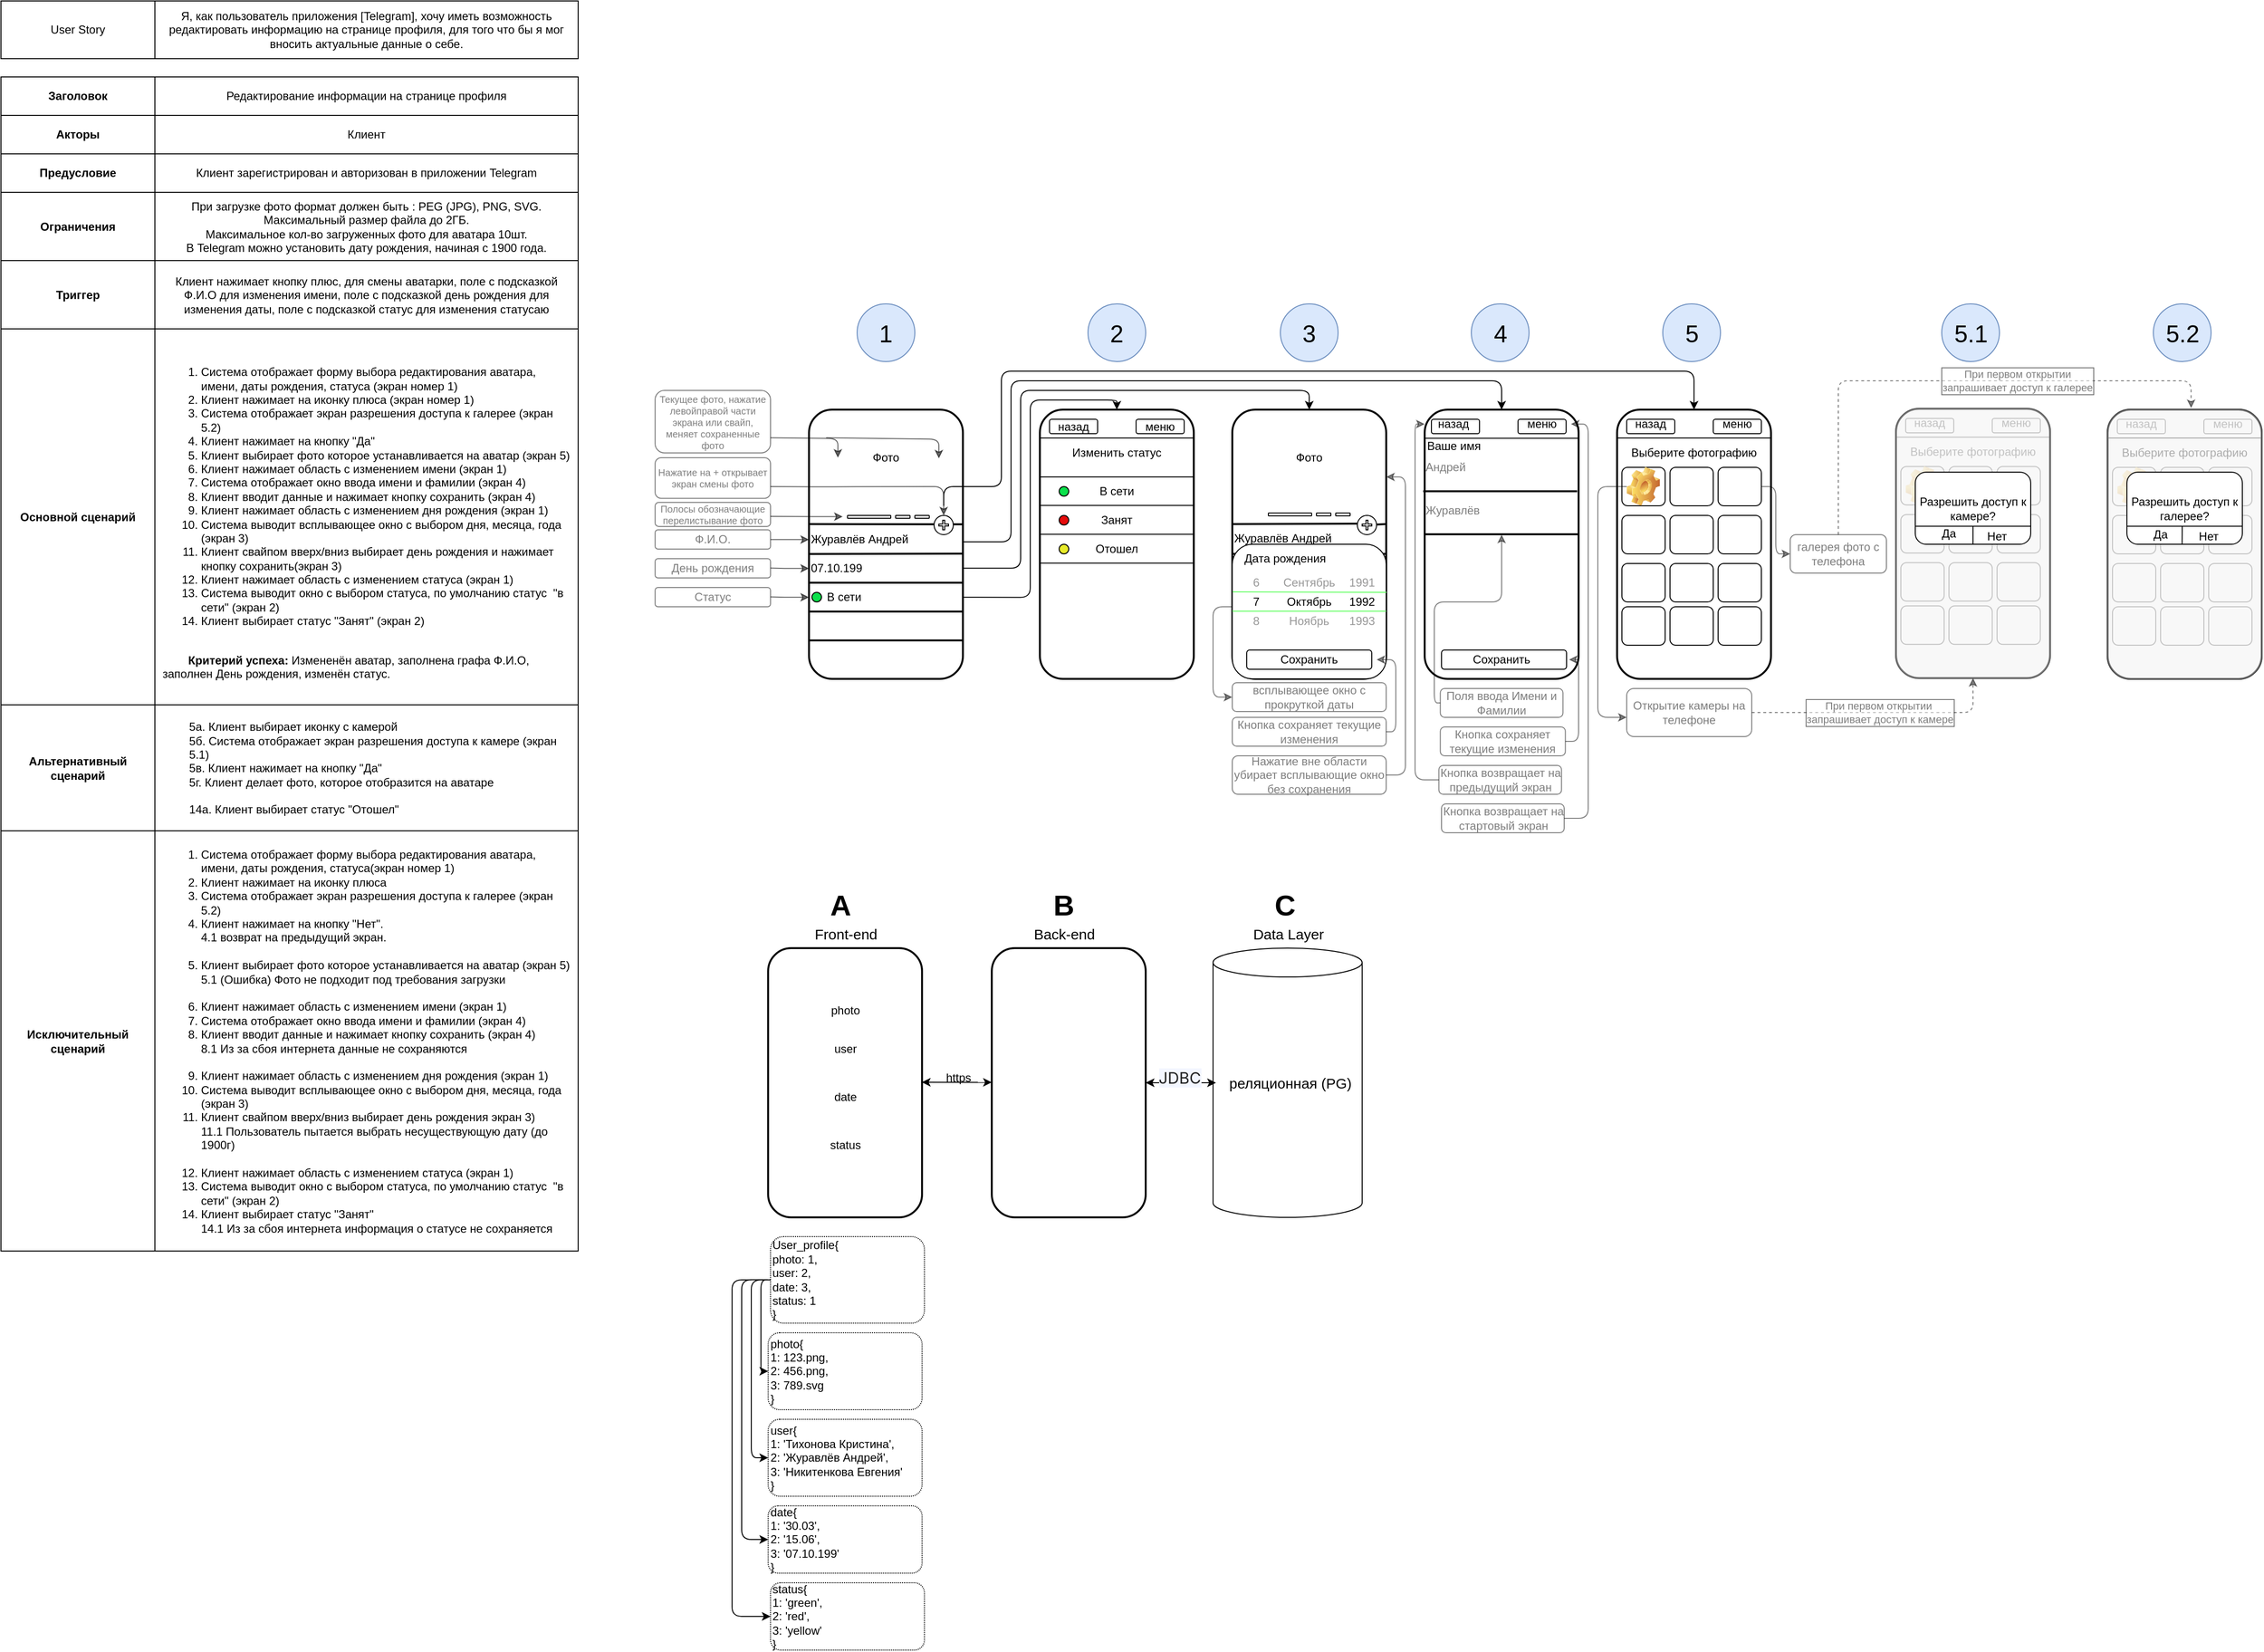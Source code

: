 <mxfile version="24.8.4">
  <diagram id="Lje6DMlNvCupY5ZtMcvR" name="Страница — 8">
    <mxGraphModel dx="1541" dy="1655" grid="1" gridSize="10" guides="1" tooltips="1" connect="1" arrows="1" fold="1" page="1" pageScale="1" pageWidth="827" pageHeight="1169" math="0" shadow="0">
      <root>
        <mxCell id="0" />
        <mxCell id="1" parent="0" />
        <mxCell id="_e1KJcdVBe9hk6158_lA-1" value="" style="rounded=1;whiteSpace=wrap;html=1;strokeWidth=2;" parent="1" vertex="1">
          <mxGeometry x="40" y="80" width="160" height="280" as="geometry" />
        </mxCell>
        <mxCell id="_e1KJcdVBe9hk6158_lA-2" value="" style="rounded=1;whiteSpace=wrap;html=1;strokeWidth=2;" parent="1" vertex="1">
          <mxGeometry x="280" y="80" width="160" height="280" as="geometry" />
        </mxCell>
        <mxCell id="_e1KJcdVBe9hk6158_lA-3" value="" style="rounded=1;whiteSpace=wrap;html=1;strokeWidth=2;" parent="1" vertex="1">
          <mxGeometry x="480" y="80" width="160" height="280" as="geometry" />
        </mxCell>
        <mxCell id="_e1KJcdVBe9hk6158_lA-4" value="" style="rounded=1;whiteSpace=wrap;html=1;strokeWidth=2;" parent="1" vertex="1">
          <mxGeometry x="880" y="80" width="160" height="280" as="geometry" />
        </mxCell>
        <mxCell id="_e1KJcdVBe9hk6158_lA-5" value="" style="rounded=1;whiteSpace=wrap;html=1;strokeWidth=2;" parent="1" vertex="1">
          <mxGeometry x="680" y="80" width="160" height="280" as="geometry" />
        </mxCell>
        <mxCell id="VMyGJgccFkj8SDo7wibG-3" value="" style="endArrow=none;html=1;rounded=1;entryX=0.999;entryY=0.426;entryDx=0;entryDy=0;entryPerimeter=0;strokeWidth=2;" parent="1" target="_e1KJcdVBe9hk6158_lA-1" edge="1">
          <mxGeometry width="50" height="50" relative="1" as="geometry">
            <mxPoint x="40" y="199" as="sourcePoint" />
            <mxPoint x="230" y="180" as="targetPoint" />
          </mxGeometry>
        </mxCell>
        <mxCell id="VMyGJgccFkj8SDo7wibG-4" value="" style="ellipse;whiteSpace=wrap;html=1;rounded=1;" parent="1" vertex="1">
          <mxGeometry x="170" y="190" width="20" height="20" as="geometry" />
        </mxCell>
        <mxCell id="VMyGJgccFkj8SDo7wibG-6" value="" style="endArrow=none;html=1;rounded=1;strokeWidth=2;entryX=1.001;entryY=0.535;entryDx=0;entryDy=0;exitX=0.001;exitY=0.536;exitDx=0;exitDy=0;entryPerimeter=0;exitPerimeter=0;" parent="1" source="_e1KJcdVBe9hk6158_lA-1" target="_e1KJcdVBe9hk6158_lA-1" edge="1">
          <mxGeometry width="50" height="50" relative="1" as="geometry">
            <mxPoint x="40" y="260" as="sourcePoint" />
            <mxPoint x="90" y="210" as="targetPoint" />
          </mxGeometry>
        </mxCell>
        <mxCell id="VMyGJgccFkj8SDo7wibG-7" value="" style="endArrow=none;html=1;rounded=1;strokeWidth=2;entryX=1.001;entryY=0.535;entryDx=0;entryDy=0;exitX=0.001;exitY=0.536;exitDx=0;exitDy=0;entryPerimeter=0;exitPerimeter=0;" parent="1" edge="1">
          <mxGeometry width="50" height="50" relative="1" as="geometry">
            <mxPoint x="40" y="260" as="sourcePoint" />
            <mxPoint x="200" y="260" as="targetPoint" />
          </mxGeometry>
        </mxCell>
        <mxCell id="VMyGJgccFkj8SDo7wibG-8" value="" style="endArrow=none;html=1;rounded=1;strokeWidth=2;entryX=1;entryY=0.75;entryDx=0;entryDy=0;exitX=0.001;exitY=0.536;exitDx=0;exitDy=0;exitPerimeter=0;" parent="1" target="_e1KJcdVBe9hk6158_lA-1" edge="1">
          <mxGeometry width="50" height="50" relative="1" as="geometry">
            <mxPoint x="40" y="290" as="sourcePoint" />
            <mxPoint x="200" y="290" as="targetPoint" />
          </mxGeometry>
        </mxCell>
        <mxCell id="VMyGJgccFkj8SDo7wibG-10" value="Ф.И.О." style="text;html=1;align=center;verticalAlign=middle;whiteSpace=wrap;rounded=1;opacity=50;shadow=0;glass=0;imageAspect=1;fillColor=none;fillStyle=auto;strokeColor=default;labelBackgroundColor=none;fontSize=12;textOpacity=50;strokeWidth=1;" parent="1" vertex="1">
          <mxGeometry x="-120" y="205" width="120" height="20" as="geometry" />
        </mxCell>
        <mxCell id="VMyGJgccFkj8SDo7wibG-11" value="День рождения" style="text;html=1;align=center;verticalAlign=middle;whiteSpace=wrap;rounded=1;opacity=50;shadow=0;glass=0;imageAspect=1;fillColor=none;fillStyle=auto;strokeColor=default;labelBackgroundColor=none;fontSize=12;textOpacity=50;strokeWidth=1;" parent="1" vertex="1">
          <mxGeometry x="-120" y="235" width="120" height="20" as="geometry" />
        </mxCell>
        <mxCell id="VMyGJgccFkj8SDo7wibG-12" value="Статус" style="text;html=1;align=center;verticalAlign=middle;whiteSpace=wrap;rounded=1;opacity=50;shadow=0;glass=0;imageAspect=1;fillColor=none;fillStyle=auto;strokeColor=default;labelBackgroundColor=none;fontSize=12;textOpacity=50;strokeWidth=1;" parent="1" vertex="1">
          <mxGeometry x="-120" y="265" width="120" height="20" as="geometry" />
        </mxCell>
        <mxCell id="VMyGJgccFkj8SDo7wibG-13" value="" style="endArrow=none;html=1;rounded=1;strokeWidth=2;entryX=1;entryY=0.75;entryDx=0;entryDy=0;exitX=0.001;exitY=0.536;exitDx=0;exitDy=0;exitPerimeter=0;" parent="1" edge="1">
          <mxGeometry width="50" height="50" relative="1" as="geometry">
            <mxPoint x="40" y="320" as="sourcePoint" />
            <mxPoint x="200" y="320" as="targetPoint" />
          </mxGeometry>
        </mxCell>
        <mxCell id="VMyGJgccFkj8SDo7wibG-18" value="Фото" style="text;html=1;align=center;verticalAlign=middle;whiteSpace=wrap;rounded=1;" parent="1" vertex="1">
          <mxGeometry x="40" y="110" width="160" height="40" as="geometry" />
        </mxCell>
        <mxCell id="VMyGJgccFkj8SDo7wibG-19" value="" style="shape=cross;whiteSpace=wrap;html=1;rounded=1;" parent="1" vertex="1">
          <mxGeometry x="175" y="195" width="10" height="10" as="geometry" />
        </mxCell>
        <mxCell id="VMyGJgccFkj8SDo7wibG-20" value="" style="endArrow=classic;html=1;rounded=1;exitX=0.998;exitY=0.697;exitDx=0;exitDy=0;exitPerimeter=0;entryX=0.5;entryY=0;entryDx=0;entryDy=0;edgeStyle=orthogonalEdgeStyle;" parent="1" source="_e1KJcdVBe9hk6158_lA-1" target="_e1KJcdVBe9hk6158_lA-2" edge="1">
          <mxGeometry width="50" height="50" relative="1" as="geometry">
            <mxPoint x="230" y="280" as="sourcePoint" />
            <mxPoint x="280" y="230" as="targetPoint" />
            <Array as="points">
              <mxPoint x="270" y="275" />
              <mxPoint x="270" y="70" />
              <mxPoint x="360" y="70" />
            </Array>
          </mxGeometry>
        </mxCell>
        <mxCell id="VMyGJgccFkj8SDo7wibG-21" value="" style="endArrow=classic;html=1;rounded=1;exitX=1.003;exitY=0.589;exitDx=0;exitDy=0;exitPerimeter=0;entryX=0.5;entryY=0;entryDx=0;entryDy=0;edgeStyle=orthogonalEdgeStyle;" parent="1" source="_e1KJcdVBe9hk6158_lA-1" target="_e1KJcdVBe9hk6158_lA-3" edge="1">
          <mxGeometry width="50" height="50" relative="1" as="geometry">
            <mxPoint x="340" y="260" as="sourcePoint" />
            <mxPoint x="390" y="210" as="targetPoint" />
            <Array as="points">
              <mxPoint x="260" y="245" />
              <mxPoint x="260" y="60" />
              <mxPoint x="560" y="60" />
            </Array>
          </mxGeometry>
        </mxCell>
        <mxCell id="VMyGJgccFkj8SDo7wibG-22" value="" style="endArrow=classic;html=1;rounded=1;edgeStyle=orthogonalEdgeStyle;exitX=1.003;exitY=0.491;exitDx=0;exitDy=0;exitPerimeter=0;" parent="1" source="_e1KJcdVBe9hk6158_lA-1" edge="1">
          <mxGeometry width="50" height="50" relative="1" as="geometry">
            <mxPoint x="200" y="210" as="sourcePoint" />
            <mxPoint x="760" y="80" as="targetPoint" />
            <Array as="points">
              <mxPoint x="250" y="218" />
              <mxPoint x="250" y="50" />
              <mxPoint x="760" y="50" />
            </Array>
          </mxGeometry>
        </mxCell>
        <mxCell id="VMyGJgccFkj8SDo7wibG-23" value="" style="endArrow=classic;html=1;rounded=1;entryX=0.5;entryY=0;entryDx=0;entryDy=0;edgeStyle=orthogonalEdgeStyle;" parent="1" target="_e1KJcdVBe9hk6158_lA-4" edge="1">
          <mxGeometry width="50" height="50" relative="1" as="geometry">
            <mxPoint x="180" y="180" as="sourcePoint" />
            <mxPoint x="590" y="160" as="targetPoint" />
            <Array as="points">
              <mxPoint x="180" y="160" />
              <mxPoint x="240" y="160" />
              <mxPoint x="240" y="40" />
              <mxPoint x="960" y="40" />
            </Array>
          </mxGeometry>
        </mxCell>
        <mxCell id="VMyGJgccFkj8SDo7wibG-24" value="" style="endArrow=none;html=1;rounded=1;strokeWidth=2;entryX=1.001;entryY=0.535;entryDx=0;entryDy=0;exitX=0.001;exitY=0.536;exitDx=0;exitDy=0;entryPerimeter=0;exitPerimeter=0;" parent="1" edge="1">
          <mxGeometry width="50" height="50" relative="1" as="geometry">
            <mxPoint x="678.5" y="164.84" as="sourcePoint" />
            <mxPoint x="838.5" y="164.84" as="targetPoint" />
          </mxGeometry>
        </mxCell>
        <mxCell id="VMyGJgccFkj8SDo7wibG-25" value="" style="endArrow=none;html=1;rounded=1;strokeWidth=1;entryX=1.001;entryY=0.535;entryDx=0;entryDy=0;exitX=0.001;exitY=0.536;exitDx=0;exitDy=0;entryPerimeter=0;exitPerimeter=0;" parent="1" edge="1">
          <mxGeometry width="50" height="50" relative="1" as="geometry">
            <mxPoint x="680" y="109.74" as="sourcePoint" />
            <mxPoint x="840" y="109.74" as="targetPoint" />
          </mxGeometry>
        </mxCell>
        <mxCell id="VMyGJgccFkj8SDo7wibG-26" value="" style="endArrow=none;html=1;rounded=1;strokeWidth=1;entryX=1.001;entryY=0.535;entryDx=0;entryDy=0;exitX=0.001;exitY=0.536;exitDx=0;exitDy=0;entryPerimeter=0;exitPerimeter=0;" parent="1" edge="1">
          <mxGeometry width="50" height="50" relative="1" as="geometry">
            <mxPoint x="880" y="109.5" as="sourcePoint" />
            <mxPoint x="1040" y="109.5" as="targetPoint" />
          </mxGeometry>
        </mxCell>
        <mxCell id="VMyGJgccFkj8SDo7wibG-28" value="" style="endArrow=none;html=1;rounded=1;strokeWidth=1;entryX=1.001;entryY=0.535;entryDx=0;entryDy=0;exitX=0.001;exitY=0.536;exitDx=0;exitDy=0;entryPerimeter=0;exitPerimeter=0;" parent="1" edge="1">
          <mxGeometry width="50" height="50" relative="1" as="geometry">
            <mxPoint x="280" y="109.5" as="sourcePoint" />
            <mxPoint x="440" y="109.5" as="targetPoint" />
          </mxGeometry>
        </mxCell>
        <mxCell id="thvyQx_tScQWish0BXyK-1" value="" style="rounded=1;whiteSpace=wrap;html=1;" parent="1" vertex="1">
          <mxGeometry x="290" y="90" width="50" height="15" as="geometry" />
        </mxCell>
        <mxCell id="thvyQx_tScQWish0BXyK-2" value="назад" style="text;html=1;align=center;verticalAlign=middle;whiteSpace=wrap;rounded=1;" parent="1" vertex="1">
          <mxGeometry x="285" y="82.5" width="60" height="30" as="geometry" />
        </mxCell>
        <mxCell id="thvyQx_tScQWish0BXyK-5" value="" style="rounded=1;whiteSpace=wrap;html=1;" parent="1" vertex="1">
          <mxGeometry x="380" y="90" width="50" height="15" as="geometry" />
        </mxCell>
        <mxCell id="thvyQx_tScQWish0BXyK-8" value="" style="rounded=1;whiteSpace=wrap;html=1;" parent="1" vertex="1">
          <mxGeometry x="687" y="90" width="50" height="15" as="geometry" />
        </mxCell>
        <mxCell id="thvyQx_tScQWish0BXyK-9" value="" style="rounded=1;whiteSpace=wrap;html=1;" parent="1" vertex="1">
          <mxGeometry x="777" y="90" width="50" height="15" as="geometry" />
        </mxCell>
        <mxCell id="thvyQx_tScQWish0BXyK-10" value="" style="rounded=1;whiteSpace=wrap;html=1;" parent="1" vertex="1">
          <mxGeometry x="890" y="90" width="50" height="15" as="geometry" />
        </mxCell>
        <mxCell id="thvyQx_tScQWish0BXyK-11" value="" style="rounded=1;whiteSpace=wrap;html=1;" parent="1" vertex="1">
          <mxGeometry x="980" y="90" width="50" height="15" as="geometry" />
        </mxCell>
        <mxCell id="thvyQx_tScQWish0BXyK-12" value="назад" style="text;html=1;align=center;verticalAlign=middle;whiteSpace=wrap;rounded=1;" parent="1" vertex="1">
          <mxGeometry x="680" y="80" width="60" height="30" as="geometry" />
        </mxCell>
        <mxCell id="thvyQx_tScQWish0BXyK-13" value="назад" style="text;html=1;align=center;verticalAlign=middle;whiteSpace=wrap;rounded=1;" parent="1" vertex="1">
          <mxGeometry x="885" y="80" width="60" height="30" as="geometry" />
        </mxCell>
        <mxCell id="thvyQx_tScQWish0BXyK-15" value="меню" style="text;html=1;align=center;verticalAlign=middle;whiteSpace=wrap;rounded=1;" parent="1" vertex="1">
          <mxGeometry x="375" y="82.5" width="60" height="30" as="geometry" />
        </mxCell>
        <mxCell id="thvyQx_tScQWish0BXyK-17" value="меню" style="text;html=1;align=center;verticalAlign=middle;whiteSpace=wrap;rounded=1;" parent="1" vertex="1">
          <mxGeometry x="772" y="80" width="60" height="30" as="geometry" />
        </mxCell>
        <mxCell id="thvyQx_tScQWish0BXyK-18" value="меню" style="text;html=1;align=center;verticalAlign=middle;whiteSpace=wrap;rounded=1;" parent="1" vertex="1">
          <mxGeometry x="975" y="80" width="60" height="30" as="geometry" />
        </mxCell>
        <mxCell id="thvyQx_tScQWish0BXyK-20" value="Андрей" style="text;html=1;align=left;verticalAlign=middle;whiteSpace=wrap;rounded=1;textOpacity=50;" parent="1" vertex="1">
          <mxGeometry x="678.5" y="120" width="160" height="40" as="geometry" />
        </mxCell>
        <mxCell id="thvyQx_tScQWish0BXyK-21" value="" style="endArrow=none;html=1;rounded=1;entryX=0.999;entryY=0.426;entryDx=0;entryDy=0;entryPerimeter=0;strokeWidth=2;" parent="1" source="thvyQx_tScQWish0BXyK-31" edge="1">
          <mxGeometry width="50" height="50" relative="1" as="geometry">
            <mxPoint x="480" y="199" as="sourcePoint" />
            <mxPoint x="640" y="199" as="targetPoint" />
          </mxGeometry>
        </mxCell>
        <mxCell id="thvyQx_tScQWish0BXyK-22" value="" style="endArrow=none;html=1;rounded=1;strokeWidth=2;entryX=1.001;entryY=0.535;entryDx=0;entryDy=0;exitX=0.001;exitY=0.536;exitDx=0;exitDy=0;entryPerimeter=0;exitPerimeter=0;" parent="1" edge="1">
          <mxGeometry width="50" height="50" relative="1" as="geometry">
            <mxPoint x="480" y="230" as="sourcePoint" />
            <mxPoint x="640" y="230" as="targetPoint" />
          </mxGeometry>
        </mxCell>
        <mxCell id="thvyQx_tScQWish0BXyK-23" value="" style="endArrow=none;html=1;rounded=1;strokeWidth=2;entryX=1.001;entryY=0.535;entryDx=0;entryDy=0;exitX=0.001;exitY=0.536;exitDx=0;exitDy=0;entryPerimeter=0;exitPerimeter=0;" parent="1" edge="1">
          <mxGeometry width="50" height="50" relative="1" as="geometry">
            <mxPoint x="480" y="260" as="sourcePoint" />
            <mxPoint x="640" y="260" as="targetPoint" />
          </mxGeometry>
        </mxCell>
        <mxCell id="thvyQx_tScQWish0BXyK-24" value="" style="endArrow=none;html=1;rounded=1;strokeWidth=2;entryX=1;entryY=0.75;entryDx=0;entryDy=0;exitX=0.001;exitY=0.536;exitDx=0;exitDy=0;exitPerimeter=0;" parent="1" edge="1">
          <mxGeometry width="50" height="50" relative="1" as="geometry">
            <mxPoint x="480" y="290" as="sourcePoint" />
            <mxPoint x="640" y="290" as="targetPoint" />
          </mxGeometry>
        </mxCell>
        <mxCell id="thvyQx_tScQWish0BXyK-26" value="Возраст" style="text;html=1;align=center;verticalAlign=middle;whiteSpace=wrap;rounded=1;" parent="1" vertex="1">
          <mxGeometry x="480" y="230" width="100" height="30" as="geometry" />
        </mxCell>
        <mxCell id="thvyQx_tScQWish0BXyK-27" value="Статус" style="text;html=1;align=center;verticalAlign=middle;whiteSpace=wrap;rounded=1;" parent="1" vertex="1">
          <mxGeometry x="480" y="260" width="100" height="30" as="geometry" />
        </mxCell>
        <mxCell id="thvyQx_tScQWish0BXyK-28" value="" style="endArrow=none;html=1;rounded=1;strokeWidth=2;entryX=1;entryY=0.75;entryDx=0;entryDy=0;exitX=0.001;exitY=0.536;exitDx=0;exitDy=0;exitPerimeter=0;" parent="1" edge="1">
          <mxGeometry width="50" height="50" relative="1" as="geometry">
            <mxPoint x="480" y="320" as="sourcePoint" />
            <mxPoint x="640" y="320" as="targetPoint" />
          </mxGeometry>
        </mxCell>
        <mxCell id="thvyQx_tScQWish0BXyK-29" value="Фото" style="text;html=1;align=center;verticalAlign=middle;whiteSpace=wrap;rounded=1;" parent="1" vertex="1">
          <mxGeometry x="480" y="110" width="160" height="40" as="geometry" />
        </mxCell>
        <mxCell id="thvyQx_tScQWish0BXyK-33" value="" style="endArrow=none;html=1;rounded=1;entryX=0.999;entryY=0.426;entryDx=0;entryDy=0;entryPerimeter=0;strokeWidth=2;" parent="1" target="thvyQx_tScQWish0BXyK-31" edge="1">
          <mxGeometry width="50" height="50" relative="1" as="geometry">
            <mxPoint x="480" y="199" as="sourcePoint" />
            <mxPoint x="640" y="199" as="targetPoint" />
          </mxGeometry>
        </mxCell>
        <mxCell id="thvyQx_tScQWish0BXyK-31" value="" style="ellipse;whiteSpace=wrap;html=1;rounded=1;" parent="1" vertex="1">
          <mxGeometry x="610" y="190" width="20" height="20" as="geometry" />
        </mxCell>
        <mxCell id="thvyQx_tScQWish0BXyK-38" value="" style="shape=cross;whiteSpace=wrap;html=1;rounded=1;" parent="1" vertex="1">
          <mxGeometry x="615" y="195" width="10" height="10" as="geometry" />
        </mxCell>
        <mxCell id="thvyQx_tScQWish0BXyK-39" value="" style="rounded=1;whiteSpace=wrap;html=1;" parent="1" vertex="1">
          <mxGeometry x="480" y="220" width="160" height="140" as="geometry" />
        </mxCell>
        <mxCell id="thvyQx_tScQWish0BXyK-40" value="Дата рождения" style="text;html=1;align=center;verticalAlign=middle;whiteSpace=wrap;rounded=1;" parent="1" vertex="1">
          <mxGeometry x="480" y="220" width="110" height="30" as="geometry" />
        </mxCell>
        <mxCell id="thvyQx_tScQWish0BXyK-41" value="" style="endArrow=none;html=1;rounded=1;entryX=1.002;entryY=0.357;entryDx=0;entryDy=0;entryPerimeter=0;exitX=0.002;exitY=0.354;exitDx=0;exitDy=0;exitPerimeter=0;strokeColor=#66FF66;" parent="1" source="thvyQx_tScQWish0BXyK-39" target="thvyQx_tScQWish0BXyK-39" edge="1">
          <mxGeometry width="50" height="50" relative="1" as="geometry">
            <mxPoint x="360" y="180" as="sourcePoint" />
            <mxPoint x="410" y="130" as="targetPoint" />
          </mxGeometry>
        </mxCell>
        <mxCell id="thvyQx_tScQWish0BXyK-43" value="" style="endArrow=none;html=1;rounded=1;entryX=1.002;entryY=0.357;entryDx=0;entryDy=0;entryPerimeter=0;exitX=0.002;exitY=0.354;exitDx=0;exitDy=0;exitPerimeter=0;strokeColor=#66FF66;" parent="1" edge="1">
          <mxGeometry width="50" height="50" relative="1" as="geometry">
            <mxPoint x="480" y="289.66" as="sourcePoint" />
            <mxPoint x="640" y="289.66" as="targetPoint" />
          </mxGeometry>
        </mxCell>
        <mxCell id="thvyQx_tScQWish0BXyK-44" value="" style="rounded=1;whiteSpace=wrap;html=1;" parent="1" vertex="1">
          <mxGeometry x="495" y="330" width="130" height="20" as="geometry" />
        </mxCell>
        <mxCell id="thvyQx_tScQWish0BXyK-45" value="Сохранить" style="text;html=1;align=center;verticalAlign=middle;whiteSpace=wrap;rounded=1;" parent="1" vertex="1">
          <mxGeometry x="490" y="325" width="140" height="30" as="geometry" />
        </mxCell>
        <mxCell id="thvyQx_tScQWish0BXyK-46" value="7" style="text;html=1;align=center;verticalAlign=middle;whiteSpace=wrap;rounded=1;" parent="1" vertex="1">
          <mxGeometry x="480" y="270" width="50" height="20" as="geometry" />
        </mxCell>
        <mxCell id="thvyQx_tScQWish0BXyK-47" value="1992&lt;span style=&quot;color: rgba(0, 0, 0, 0); font-family: monospace; font-size: 0px; text-align: start; text-wrap: nowrap;&quot;&gt;%3CmxGraphModel%3E%3Croot%3E%3CmxCell%20id%3D%220%22%2F%3E%3CmxCell%20id%3D%221%22%20parent%3D%220%22%2F%3E%3CmxCell%20id%3D%222%22%20value%3D%227%22%20style%3D%22text%3Bhtml%3D1%3Balign%3Dcenter%3BverticalAlign%3Dmiddle%3BwhiteSpace%3Dwrap%3Brounded%3D0%3B%22%20vertex%3D%221%22%20parent%3D%221%22%3E%3CmxGeometry%20x%3D%22480%22%20y%3D%22270%22%20width%3D%2250%22%20height%3D%2220%22%20as%3D%22geometry%22%2F%3E%3C%2FmxCell%3E%3C%2Froot%3E%3C%2FmxGraphModel%3E&lt;/span&gt;" style="text;html=1;align=center;verticalAlign=middle;whiteSpace=wrap;rounded=1;" parent="1" vertex="1">
          <mxGeometry x="590" y="270" width="50" height="20" as="geometry" />
        </mxCell>
        <mxCell id="thvyQx_tScQWish0BXyK-48" value="Октябрь" style="text;html=1;align=center;verticalAlign=middle;whiteSpace=wrap;rounded=1;" parent="1" vertex="1">
          <mxGeometry x="535" y="270" width="50" height="20" as="geometry" />
        </mxCell>
        <mxCell id="thvyQx_tScQWish0BXyK-49" value="Выберите фотографию" style="text;html=1;align=center;verticalAlign=middle;whiteSpace=wrap;rounded=1;" parent="1" vertex="1">
          <mxGeometry x="880" y="110" width="160" height="30" as="geometry" />
        </mxCell>
        <mxCell id="thvyQx_tScQWish0BXyK-51" value="" style="rounded=1;whiteSpace=wrap;html=1;" parent="1" vertex="1">
          <mxGeometry x="935" y="140" width="45" height="40" as="geometry" />
        </mxCell>
        <mxCell id="thvyQx_tScQWish0BXyK-52" value="" style="rounded=1;whiteSpace=wrap;html=1;" parent="1" vertex="1">
          <mxGeometry x="985" y="140" width="45" height="40" as="geometry" />
        </mxCell>
        <mxCell id="thvyQx_tScQWish0BXyK-53" value="" style="rounded=1;whiteSpace=wrap;html=1;" parent="1" vertex="1">
          <mxGeometry x="885" y="190" width="45" height="40" as="geometry" />
        </mxCell>
        <mxCell id="thvyQx_tScQWish0BXyK-54" value="" style="rounded=1;whiteSpace=wrap;html=1;" parent="1" vertex="1">
          <mxGeometry x="935" y="190" width="45" height="40" as="geometry" />
        </mxCell>
        <mxCell id="thvyQx_tScQWish0BXyK-55" value="" style="rounded=1;whiteSpace=wrap;html=1;" parent="1" vertex="1">
          <mxGeometry x="985" y="190" width="45" height="40" as="geometry" />
        </mxCell>
        <mxCell id="thvyQx_tScQWish0BXyK-56" value="" style="rounded=1;whiteSpace=wrap;html=1;" parent="1" vertex="1">
          <mxGeometry x="885" y="240" width="45" height="40" as="geometry" />
        </mxCell>
        <mxCell id="thvyQx_tScQWish0BXyK-57" value="" style="rounded=1;whiteSpace=wrap;html=1;" parent="1" vertex="1">
          <mxGeometry x="935" y="240" width="45" height="40" as="geometry" />
        </mxCell>
        <mxCell id="thvyQx_tScQWish0BXyK-58" value="" style="rounded=1;whiteSpace=wrap;html=1;" parent="1" vertex="1">
          <mxGeometry x="985" y="240" width="45" height="40" as="geometry" />
        </mxCell>
        <mxCell id="thvyQx_tScQWish0BXyK-59" value="" style="rounded=1;whiteSpace=wrap;html=1;" parent="1" vertex="1">
          <mxGeometry x="885" y="285" width="45" height="40" as="geometry" />
        </mxCell>
        <mxCell id="thvyQx_tScQWish0BXyK-60" value="" style="rounded=1;whiteSpace=wrap;html=1;" parent="1" vertex="1">
          <mxGeometry x="935" y="285" width="45" height="40" as="geometry" />
        </mxCell>
        <mxCell id="thvyQx_tScQWish0BXyK-61" value="" style="rounded=1;whiteSpace=wrap;html=1;" parent="1" vertex="1">
          <mxGeometry x="985" y="285" width="45" height="40" as="geometry" />
        </mxCell>
        <mxCell id="thvyQx_tScQWish0BXyK-65" style="edgeStyle=orthogonalEdgeStyle;rounded=1;orthogonalLoop=1;jettySize=auto;html=1;exitX=0.5;exitY=1;exitDx=0;exitDy=0;" parent="1" edge="1">
          <mxGeometry relative="1" as="geometry">
            <mxPoint x="957.5" y="360" as="sourcePoint" />
            <mxPoint x="957.5" y="360" as="targetPoint" />
          </mxGeometry>
        </mxCell>
        <mxCell id="thvyQx_tScQWish0BXyK-68" value="Изменить статус" style="text;html=1;align=center;verticalAlign=middle;whiteSpace=wrap;rounded=1;" parent="1" vertex="1">
          <mxGeometry x="280" y="110" width="160" height="30" as="geometry" />
        </mxCell>
        <mxCell id="thvyQx_tScQWish0BXyK-69" value="" style="endArrow=none;html=1;rounded=1;strokeWidth=1;entryX=1.001;entryY=0.535;entryDx=0;entryDy=0;exitX=0.001;exitY=0.536;exitDx=0;exitDy=0;entryPerimeter=0;exitPerimeter=0;" parent="1" edge="1">
          <mxGeometry width="50" height="50" relative="1" as="geometry">
            <mxPoint x="280" y="150.0" as="sourcePoint" />
            <mxPoint x="440" y="150.0" as="targetPoint" />
          </mxGeometry>
        </mxCell>
        <mxCell id="thvyQx_tScQWish0BXyK-70" value="" style="endArrow=none;html=1;rounded=1;strokeWidth=1;entryX=1.001;entryY=0.535;entryDx=0;entryDy=0;exitX=0.001;exitY=0.536;exitDx=0;exitDy=0;entryPerimeter=0;exitPerimeter=0;" parent="1" edge="1">
          <mxGeometry width="50" height="50" relative="1" as="geometry">
            <mxPoint x="280" y="179.62" as="sourcePoint" />
            <mxPoint x="440" y="179.62" as="targetPoint" />
          </mxGeometry>
        </mxCell>
        <mxCell id="thvyQx_tScQWish0BXyK-71" value="" style="endArrow=none;html=1;rounded=1;strokeWidth=1;entryX=1.001;entryY=0.535;entryDx=0;entryDy=0;exitX=0.001;exitY=0.536;exitDx=0;exitDy=0;entryPerimeter=0;exitPerimeter=0;" parent="1" edge="1">
          <mxGeometry width="50" height="50" relative="1" as="geometry">
            <mxPoint x="280" y="209.62" as="sourcePoint" />
            <mxPoint x="440" y="209.62" as="targetPoint" />
          </mxGeometry>
        </mxCell>
        <mxCell id="thvyQx_tScQWish0BXyK-72" value="" style="endArrow=none;html=1;rounded=1;strokeWidth=1;entryX=1.001;entryY=0.535;entryDx=0;entryDy=0;exitX=0.001;exitY=0.536;exitDx=0;exitDy=0;entryPerimeter=0;exitPerimeter=0;" parent="1" edge="1">
          <mxGeometry width="50" height="50" relative="1" as="geometry">
            <mxPoint x="280" y="239.62" as="sourcePoint" />
            <mxPoint x="440" y="239.62" as="targetPoint" />
          </mxGeometry>
        </mxCell>
        <mxCell id="thvyQx_tScQWish0BXyK-74" value="В сети" style="text;html=1;align=center;verticalAlign=middle;whiteSpace=wrap;rounded=1;" parent="1" vertex="1">
          <mxGeometry x="280" y="150" width="160" height="30" as="geometry" />
        </mxCell>
        <mxCell id="thvyQx_tScQWish0BXyK-75" value="Занят" style="text;html=1;align=center;verticalAlign=middle;whiteSpace=wrap;rounded=1;" parent="1" vertex="1">
          <mxGeometry x="280" y="180" width="160" height="30" as="geometry" />
        </mxCell>
        <mxCell id="thvyQx_tScQWish0BXyK-76" value="Отошел" style="text;html=1;align=center;verticalAlign=middle;whiteSpace=wrap;rounded=1;" parent="1" vertex="1">
          <mxGeometry x="280" y="210" width="160" height="30" as="geometry" />
        </mxCell>
        <mxCell id="thvyQx_tScQWish0BXyK-77" value="" style="ellipse;whiteSpace=wrap;html=1;aspect=fixed;fillColor=#0be04b;rounded=1;" parent="1" vertex="1">
          <mxGeometry x="300" y="160" width="10" height="10" as="geometry" />
        </mxCell>
        <mxCell id="thvyQx_tScQWish0BXyK-78" value="" style="ellipse;whiteSpace=wrap;html=1;aspect=fixed;fillColor=#e50b0b;rounded=1;" parent="1" vertex="1">
          <mxGeometry x="300" y="190" width="10" height="10" as="geometry" />
        </mxCell>
        <mxCell id="thvyQx_tScQWish0BXyK-79" value="" style="ellipse;whiteSpace=wrap;html=1;aspect=fixed;fillColor=#e7ea2a;rounded=1;" parent="1" vertex="1">
          <mxGeometry x="300" y="220" width="10" height="10" as="geometry" />
        </mxCell>
        <mxCell id="RjUXodaIBKGJmNk2L-q7-1" value="всплывающее окно с прокруткой даты" style="text;html=1;align=center;verticalAlign=middle;whiteSpace=wrap;rounded=1;opacity=50;textOpacity=50;strokeColor=default;" parent="1" vertex="1">
          <mxGeometry x="480" y="364" width="160" height="30" as="geometry" />
        </mxCell>
        <mxCell id="RjUXodaIBKGJmNk2L-q7-2" value="" style="endArrow=classic;html=1;rounded=1;exitX=0;exitY=1;exitDx=0;exitDy=0;edgeStyle=orthogonalEdgeStyle;opacity=50;textOpacity=50;entryX=0;entryY=0.5;entryDx=0;entryDy=0;" parent="1" target="RjUXodaIBKGJmNk2L-q7-1" edge="1">
          <mxGeometry width="50" height="50" relative="1" as="geometry">
            <mxPoint x="480" y="285" as="sourcePoint" />
            <mxPoint x="460" y="380" as="targetPoint" />
            <Array as="points">
              <mxPoint x="460" y="285" />
              <mxPoint x="460" y="379" />
            </Array>
          </mxGeometry>
        </mxCell>
        <mxCell id="thvyQx_tScQWish0BXyK-50" value="" style="rounded=1;whiteSpace=wrap;html=1;" parent="1" vertex="1">
          <mxGeometry x="885" y="140" width="45" height="40" as="geometry" />
        </mxCell>
        <mxCell id="RjUXodaIBKGJmNk2L-q7-3" value="" style="endArrow=classic;html=1;rounded=1;edgeStyle=orthogonalEdgeStyle;opacity=50;textOpacity=50;" parent="1" edge="1">
          <mxGeometry width="50" height="50" relative="1" as="geometry">
            <mxPoint x="890" y="160" as="sourcePoint" />
            <mxPoint x="890" y="400" as="targetPoint" />
            <Array as="points">
              <mxPoint x="860" y="160" />
              <mxPoint x="860" y="400" />
            </Array>
          </mxGeometry>
        </mxCell>
        <mxCell id="RjUXodaIBKGJmNk2L-q7-4" value="" style="shape=image;html=1;verticalLabelPosition=bottom;verticalAlign=top;imageAspect=1;aspect=fixed;image=img/clipart/Gear_128x128.png;rounded=1;" parent="1" vertex="1">
          <mxGeometry x="890" y="139.5" width="34.52" height="40.5" as="geometry" />
        </mxCell>
        <mxCell id="RjUXodaIBKGJmNk2L-q7-5" value="Открытие камеры на телефоне" style="text;html=1;align=center;verticalAlign=middle;whiteSpace=wrap;rounded=1;opacity=50;textOpacity=50;strokeColor=default;" parent="1" vertex="1">
          <mxGeometry x="890" y="370" width="130" height="50" as="geometry" />
        </mxCell>
        <mxCell id="RjUXodaIBKGJmNk2L-q7-6" value="галерея фото с телефона" style="text;html=1;align=center;verticalAlign=middle;whiteSpace=wrap;rounded=1;opacity=50;textOpacity=50;strokeColor=default;" parent="1" vertex="1">
          <mxGeometry x="1060" y="210" width="100" height="40" as="geometry" />
        </mxCell>
        <mxCell id="RjUXodaIBKGJmNk2L-q7-8" value="" style="endArrow=classic;html=1;rounded=1;entryX=0;entryY=0.5;entryDx=0;entryDy=0;edgeStyle=orthogonalEdgeStyle;opacity=50;textOpacity=50;" parent="1" source="thvyQx_tScQWish0BXyK-52" target="RjUXodaIBKGJmNk2L-q7-6" edge="1">
          <mxGeometry width="50" height="50" relative="1" as="geometry">
            <mxPoint x="890" y="340" as="sourcePoint" />
            <mxPoint x="940" y="290" as="targetPoint" />
          </mxGeometry>
        </mxCell>
        <mxCell id="WTAjMdUkKz98z6A9vgUN-1" value="" style="endArrow=classic;html=1;rounded=1;exitX=1;exitY=0.656;exitDx=0;exitDy=0;entryX=0;entryY=0.5;entryDx=0;entryDy=0;exitPerimeter=0;textOpacity=50;opacity=60;" parent="1" edge="1">
          <mxGeometry width="50" height="50" relative="1" as="geometry">
            <mxPoint y="244.8" as="sourcePoint" />
            <mxPoint x="40" y="245.12" as="targetPoint" />
            <Array as="points">
              <mxPoint x="20" y="245.12" />
            </Array>
          </mxGeometry>
        </mxCell>
        <mxCell id="WTAjMdUkKz98z6A9vgUN-2" value="" style="endArrow=classic;html=1;rounded=1;exitX=1;exitY=0.656;exitDx=0;exitDy=0;entryX=0;entryY=0.5;entryDx=0;entryDy=0;exitPerimeter=0;textOpacity=50;opacity=60;" parent="1" edge="1">
          <mxGeometry width="50" height="50" relative="1" as="geometry">
            <mxPoint y="215.12" as="sourcePoint" />
            <mxPoint x="40" y="215.12" as="targetPoint" />
            <Array as="points">
              <mxPoint x="20" y="215.12" />
            </Array>
          </mxGeometry>
        </mxCell>
        <mxCell id="WTAjMdUkKz98z6A9vgUN-4" value="" style="endArrow=classic;html=1;rounded=1;exitX=1;exitY=0.656;exitDx=0;exitDy=0;entryX=0;entryY=0.5;entryDx=0;entryDy=0;exitPerimeter=0;textOpacity=50;opacity=60;" parent="1" edge="1">
          <mxGeometry width="50" height="50" relative="1" as="geometry">
            <mxPoint y="274.8" as="sourcePoint" />
            <mxPoint x="40" y="275.12" as="targetPoint" />
            <Array as="points">
              <mxPoint x="20" y="275.12" />
            </Array>
          </mxGeometry>
        </mxCell>
        <mxCell id="WTAjMdUkKz98z6A9vgUN-7" value="Журавлёв Андрей" style="text;html=1;align=left;verticalAlign=middle;whiteSpace=wrap;rounded=1;" parent="1" vertex="1">
          <mxGeometry x="40" y="200" width="160" height="30" as="geometry" />
        </mxCell>
        <mxCell id="WTAjMdUkKz98z6A9vgUN-8" value="07.10.199" style="text;html=1;align=left;verticalAlign=middle;whiteSpace=wrap;rounded=1;" parent="1" vertex="1">
          <mxGeometry x="40" y="230" width="160" height="30" as="geometry" />
        </mxCell>
        <mxCell id="WTAjMdUkKz98z6A9vgUN-9" value="&amp;nbsp; &amp;nbsp; &amp;nbsp;В сети" style="text;html=1;align=left;verticalAlign=middle;whiteSpace=wrap;rounded=1;" parent="1" vertex="1">
          <mxGeometry x="40" y="260" width="160" height="30" as="geometry" />
        </mxCell>
        <mxCell id="WTAjMdUkKz98z6A9vgUN-10" value="" style="ellipse;whiteSpace=wrap;html=1;aspect=fixed;fillColor=#0be04b;rounded=1;" parent="1" vertex="1">
          <mxGeometry x="43" y="270" width="10" height="10" as="geometry" />
        </mxCell>
        <mxCell id="WTAjMdUkKz98z6A9vgUN-11" value="" style="rounded=1;whiteSpace=wrap;html=1;fontSize=12;strokeWidth=1;rotation=0;" parent="1" vertex="1">
          <mxGeometry x="80" y="190" width="45" height="3" as="geometry" />
        </mxCell>
        <mxCell id="WTAjMdUkKz98z6A9vgUN-12" value="" style="rounded=1;whiteSpace=wrap;html=1;fontSize=12;strokeWidth=1;rotation=0;" parent="1" vertex="1">
          <mxGeometry x="130" y="190" width="15" height="3" as="geometry" />
        </mxCell>
        <mxCell id="WTAjMdUkKz98z6A9vgUN-13" value="" style="rounded=1;whiteSpace=wrap;html=1;fontSize=12;strokeWidth=1;rotation=0;" parent="1" vertex="1">
          <mxGeometry x="150" y="190" width="15" height="3" as="geometry" />
        </mxCell>
        <mxCell id="WTAjMdUkKz98z6A9vgUN-14" value="" style="endArrow=classic;html=1;rounded=1;entryX=0;entryY=0.5;entryDx=0;entryDy=0;textOpacity=50;opacity=60;" parent="1" edge="1">
          <mxGeometry width="50" height="50" relative="1" as="geometry">
            <mxPoint y="191" as="sourcePoint" />
            <mxPoint x="75" y="191.25" as="targetPoint" />
            <Array as="points">
              <mxPoint x="55" y="191.25" />
            </Array>
          </mxGeometry>
        </mxCell>
        <mxCell id="WTAjMdUkKz98z6A9vgUN-16" value="Полосы обозначающие перелистывание фото" style="text;html=1;align=center;verticalAlign=middle;whiteSpace=wrap;rounded=1;opacity=50;shadow=0;glass=0;imageAspect=1;fillColor=none;fillStyle=auto;strokeColor=default;labelBackgroundColor=none;fontSize=10;textOpacity=50;strokeWidth=1;" parent="1" vertex="1">
          <mxGeometry x="-120" y="176.5" width="120" height="25" as="geometry" />
        </mxCell>
        <mxCell id="WTAjMdUkKz98z6A9vgUN-17" value="Текущее фото, нажатие левойправой части экрана или свайп, меняет сохраненные фото" style="text;html=1;align=center;verticalAlign=middle;whiteSpace=wrap;rounded=1;opacity=50;shadow=0;glass=0;imageAspect=1;fillColor=none;fillStyle=auto;strokeColor=default;labelBackgroundColor=none;fontSize=10;textOpacity=50;strokeWidth=1;" parent="1" vertex="1">
          <mxGeometry x="-120" y="60" width="120" height="65" as="geometry" />
        </mxCell>
        <mxCell id="WTAjMdUkKz98z6A9vgUN-18" value="" style="endArrow=classic;html=1;rounded=1;textOpacity=50;opacity=60;" parent="1" edge="1">
          <mxGeometry width="50" height="50" relative="1" as="geometry">
            <mxPoint y="109.26" as="sourcePoint" />
            <mxPoint x="70" y="130" as="targetPoint" />
            <Array as="points">
              <mxPoint x="70" y="110" />
            </Array>
          </mxGeometry>
        </mxCell>
        <mxCell id="WTAjMdUkKz98z6A9vgUN-19" value="" style="endArrow=classic;html=1;rounded=1;textOpacity=50;opacity=60;exitX=0.111;exitY=-0.018;exitDx=0;exitDy=0;exitPerimeter=0;" parent="1" source="VMyGJgccFkj8SDo7wibG-18" edge="1">
          <mxGeometry width="50" height="50" relative="1" as="geometry">
            <mxPoint x="105" y="110" as="sourcePoint" />
            <mxPoint x="175" y="130.74" as="targetPoint" />
            <Array as="points">
              <mxPoint x="175" y="110.74" />
            </Array>
          </mxGeometry>
        </mxCell>
        <mxCell id="WTAjMdUkKz98z6A9vgUN-20" value="Нажатие на + открывает экран смены фото" style="text;html=1;align=center;verticalAlign=middle;whiteSpace=wrap;rounded=1;opacity=50;shadow=0;glass=0;imageAspect=1;fillColor=none;fillStyle=auto;strokeColor=default;labelBackgroundColor=none;fontSize=10;textOpacity=50;strokeWidth=1;" parent="1" vertex="1">
          <mxGeometry x="-120" y="130" width="120" height="42.25" as="geometry" />
        </mxCell>
        <mxCell id="WTAjMdUkKz98z6A9vgUN-21" value="" style="endArrow=classic;html=1;rounded=1;textOpacity=50;opacity=60;" parent="1" target="VMyGJgccFkj8SDo7wibG-4" edge="1">
          <mxGeometry width="50" height="50" relative="1" as="geometry">
            <mxPoint y="160" as="sourcePoint" />
            <mxPoint x="210" y="160" as="targetPoint" />
            <Array as="points">
              <mxPoint x="55" y="160.25" />
              <mxPoint x="180" y="160" />
            </Array>
          </mxGeometry>
        </mxCell>
        <mxCell id="WTAjMdUkKz98z6A9vgUN-28" value="" style="rounded=1;whiteSpace=wrap;html=1;fontSize=12;strokeWidth=1;rotation=0;" parent="1" vertex="1">
          <mxGeometry x="517.5" y="187.5" width="45" height="3" as="geometry" />
        </mxCell>
        <mxCell id="WTAjMdUkKz98z6A9vgUN-29" value="" style="rounded=1;whiteSpace=wrap;html=1;fontSize=12;strokeWidth=1;rotation=0;" parent="1" vertex="1">
          <mxGeometry x="567.5" y="187.5" width="15" height="3" as="geometry" />
        </mxCell>
        <mxCell id="WTAjMdUkKz98z6A9vgUN-30" value="" style="rounded=1;whiteSpace=wrap;html=1;fontSize=12;strokeWidth=1;rotation=0;" parent="1" vertex="1">
          <mxGeometry x="587.5" y="187.5" width="15" height="3" as="geometry" />
        </mxCell>
        <mxCell id="WTAjMdUkKz98z6A9vgUN-31" value="6" style="text;html=1;align=center;verticalAlign=middle;whiteSpace=wrap;rounded=1;textOpacity=40;" parent="1" vertex="1">
          <mxGeometry x="480" y="250" width="50" height="20" as="geometry" />
        </mxCell>
        <mxCell id="WTAjMdUkKz98z6A9vgUN-32" value="1991&lt;span style=&quot;color: rgba(0, 0, 0, 0); font-family: monospace; font-size: 0px; text-align: start; text-wrap: nowrap;&quot;&gt;3CmxGraphModel%3E%3Croot%3E%3CmxCell%20id%3D%220%22%2F%3E%3CmxCell%20id%3D%221%22%20parent%3D%220%22%2F%3E%3CmxCell%20id%3D%222%22%20value%3D%227%22%20style%3D%22text%3Bhtml%3D1%3Balign%3Dcenter%3BverticalAlign%3Dmiddle%3BwhiteSpace%3Dwrap%3Brounded%3D0%3B%22%20vertex%3D%221%22%20parent%3D%221%22%3E%3CmxGeometry%20x%3D%22480%22%20y%3D%22270%22%20width%3D%2250%22%20height%3D%2220%22%20as%3D%22geometry%22%2F%3E%3C%2FmxCell%3E%3C%2Froot%3E%3C%2FmxGraphModel%3&lt;/span&gt;" style="text;html=1;align=center;verticalAlign=middle;whiteSpace=wrap;rounded=1;textOpacity=40;" parent="1" vertex="1">
          <mxGeometry x="590" y="250" width="50" height="20" as="geometry" />
        </mxCell>
        <mxCell id="WTAjMdUkKz98z6A9vgUN-33" value="Сентябрь" style="text;html=1;align=center;verticalAlign=middle;whiteSpace=wrap;rounded=1;textOpacity=40;" parent="1" vertex="1">
          <mxGeometry x="535" y="250" width="50" height="20" as="geometry" />
        </mxCell>
        <mxCell id="WTAjMdUkKz98z6A9vgUN-34" value="8" style="text;html=1;align=center;verticalAlign=middle;whiteSpace=wrap;rounded=1;textOpacity=40;" parent="1" vertex="1">
          <mxGeometry x="480" y="290" width="50" height="20" as="geometry" />
        </mxCell>
        <mxCell id="WTAjMdUkKz98z6A9vgUN-35" value="1993&lt;span style=&quot;color: rgba(0, 0, 0, 0); font-family: monospace; font-size: 0px; text-align: start; text-wrap: nowrap;&quot;&gt;%3CmxGraphModel%3E%3Croot%3E%3CmxCell%20id%3D%220%22%2F%3E%3CmxCell%20id%3D%221%22%20parent%3D%220%22%2F%3E%3CmxCell%20id%3D%222%22%20value%3D%227%22%20style%3D%22text%3Bhtml%3D1%3Balign%3Dcenter%3BverticalAlign%3Dmiddle%3BwhiteSpace%3Dwrap%3Brounded%3D0%3B%22%20vertex%3D%221%22%20parent%3D%221%22%3E%3CmxGeometry%20x%3D%22480%22%20y%3D%22270%22%20width%3D%2250%22%20height%3D%2220%22%20as%3D%22geometry%22%2F%3E%3C%2FmxCell%3E%3C%2Froot%3E%3C%2FmxGraphModel%3&lt;/span&gt;" style="text;html=1;align=center;verticalAlign=middle;whiteSpace=wrap;rounded=1;textOpacity=40;" parent="1" vertex="1">
          <mxGeometry x="590" y="290" width="50" height="20" as="geometry" />
        </mxCell>
        <mxCell id="WTAjMdUkKz98z6A9vgUN-36" value="Ноябрь" style="text;html=1;align=center;verticalAlign=middle;whiteSpace=wrap;rounded=1;textOpacity=40;" parent="1" vertex="1">
          <mxGeometry x="535" y="290" width="50" height="20" as="geometry" />
        </mxCell>
        <mxCell id="WTAjMdUkKz98z6A9vgUN-38" value="Кнопка сохраняет текущие изменения" style="text;html=1;align=center;verticalAlign=middle;whiteSpace=wrap;rounded=1;opacity=50;textOpacity=50;strokeColor=default;" parent="1" vertex="1">
          <mxGeometry x="480" y="400" width="160" height="30" as="geometry" />
        </mxCell>
        <mxCell id="WTAjMdUkKz98z6A9vgUN-39" value="Нажатие вне области убирает всплывающие окно без сохранения" style="text;html=1;align=center;verticalAlign=middle;whiteSpace=wrap;rounded=1;opacity=50;textOpacity=50;strokeColor=default;" parent="1" vertex="1">
          <mxGeometry x="480" y="440" width="160" height="40" as="geometry" />
        </mxCell>
        <mxCell id="WTAjMdUkKz98z6A9vgUN-40" value="" style="endArrow=classic;html=1;rounded=1;entryX=1;entryY=0.5;entryDx=0;entryDy=0;exitX=1;exitY=0.5;exitDx=0;exitDy=0;edgeStyle=orthogonalEdgeStyle;opacity=50;" parent="1" source="WTAjMdUkKz98z6A9vgUN-38" target="thvyQx_tScQWish0BXyK-45" edge="1">
          <mxGeometry width="50" height="50" relative="1" as="geometry">
            <mxPoint x="610" y="310" as="sourcePoint" />
            <mxPoint x="660" y="260" as="targetPoint" />
          </mxGeometry>
        </mxCell>
        <mxCell id="WTAjMdUkKz98z6A9vgUN-41" value="" style="endArrow=classic;html=1;rounded=1;entryX=1;entryY=0.25;entryDx=0;entryDy=0;edgeStyle=orthogonalEdgeStyle;exitX=1;exitY=0.5;exitDx=0;exitDy=0;opacity=50;" parent="1" source="WTAjMdUkKz98z6A9vgUN-39" target="_e1KJcdVBe9hk6158_lA-3" edge="1">
          <mxGeometry width="50" height="50" relative="1" as="geometry">
            <mxPoint x="650" y="425" as="sourcePoint" />
            <mxPoint x="640" y="350" as="targetPoint" />
            <Array as="points">
              <mxPoint x="660" y="150" />
            </Array>
          </mxGeometry>
        </mxCell>
        <mxCell id="WTAjMdUkKz98z6A9vgUN-43" value="Кнопка возвращает на предыдущий экран" style="text;html=1;align=center;verticalAlign=middle;whiteSpace=wrap;rounded=1;opacity=50;textOpacity=50;strokeColor=default;" parent="1" vertex="1">
          <mxGeometry x="694.75" y="450" width="127.5" height="30" as="geometry" />
        </mxCell>
        <mxCell id="WTAjMdUkKz98z6A9vgUN-44" value="Кнопка возвращает на стартовый экран" style="text;html=1;align=center;verticalAlign=middle;whiteSpace=wrap;rounded=1;opacity=50;textOpacity=50;strokeColor=default;" parent="1" vertex="1">
          <mxGeometry x="697.5" y="490" width="127.5" height="30" as="geometry" />
        </mxCell>
        <mxCell id="WTAjMdUkKz98z6A9vgUN-45" value="" style="endArrow=classic;html=1;rounded=1;entryX=0;entryY=0.5;entryDx=0;entryDy=0;exitX=0;exitY=0.5;exitDx=0;exitDy=0;edgeStyle=orthogonalEdgeStyle;opacity=50;" parent="1" source="WTAjMdUkKz98z6A9vgUN-43" target="thvyQx_tScQWish0BXyK-12" edge="1">
          <mxGeometry width="50" height="50" relative="1" as="geometry">
            <mxPoint x="700" y="330" as="sourcePoint" />
            <mxPoint x="750" y="280" as="targetPoint" />
          </mxGeometry>
        </mxCell>
        <mxCell id="WTAjMdUkKz98z6A9vgUN-46" value="" style="endArrow=classic;html=1;rounded=1;entryX=1;entryY=0.5;entryDx=0;entryDy=0;exitX=1;exitY=0.5;exitDx=0;exitDy=0;edgeStyle=orthogonalEdgeStyle;opacity=50;" parent="1" source="WTAjMdUkKz98z6A9vgUN-44" target="thvyQx_tScQWish0BXyK-17" edge="1">
          <mxGeometry width="50" height="50" relative="1" as="geometry">
            <mxPoint x="690" y="400" as="sourcePoint" />
            <mxPoint x="690" y="105" as="targetPoint" />
            <Array as="points">
              <mxPoint x="850" y="505" />
              <mxPoint x="850" y="95" />
            </Array>
          </mxGeometry>
        </mxCell>
        <mxCell id="WTAjMdUkKz98z6A9vgUN-47" value="Журавлёв" style="text;html=1;align=left;verticalAlign=middle;whiteSpace=wrap;rounded=1;textOpacity=50;" parent="1" vertex="1">
          <mxGeometry x="678.5" y="165" width="160" height="40" as="geometry" />
        </mxCell>
        <mxCell id="WTAjMdUkKz98z6A9vgUN-48" value="" style="endArrow=none;html=1;rounded=1;strokeWidth=2;entryX=1.001;entryY=0.535;entryDx=0;entryDy=0;exitX=0.001;exitY=0.536;exitDx=0;exitDy=0;entryPerimeter=0;exitPerimeter=0;" parent="1" edge="1">
          <mxGeometry width="50" height="50" relative="1" as="geometry">
            <mxPoint x="680" y="209.68" as="sourcePoint" />
            <mxPoint x="840" y="209.68" as="targetPoint" />
          </mxGeometry>
        </mxCell>
        <mxCell id="WTAjMdUkKz98z6A9vgUN-49" value="Ваше имя" style="text;html=1;align=center;verticalAlign=middle;whiteSpace=wrap;rounded=0;" parent="1" vertex="1">
          <mxGeometry x="678.5" y="110" width="63" height="15" as="geometry" />
        </mxCell>
        <mxCell id="WTAjMdUkKz98z6A9vgUN-51" value="Поля ввода Имени и Фамилии" style="text;html=1;align=center;verticalAlign=middle;whiteSpace=wrap;rounded=1;opacity=50;textOpacity=50;strokeColor=default;" parent="1" vertex="1">
          <mxGeometry x="696.25" y="370" width="127.5" height="30" as="geometry" />
        </mxCell>
        <mxCell id="WTAjMdUkKz98z6A9vgUN-52" value="" style="endArrow=classic;html=1;rounded=1;exitX=0;exitY=0.5;exitDx=0;exitDy=0;opacity=50;edgeStyle=orthogonalEdgeStyle;" parent="1" source="WTAjMdUkKz98z6A9vgUN-51" edge="1">
          <mxGeometry width="50" height="50" relative="1" as="geometry">
            <mxPoint x="710" y="310" as="sourcePoint" />
            <mxPoint x="760" y="210" as="targetPoint" />
            <Array as="points">
              <mxPoint x="690" y="385" />
              <mxPoint x="690" y="280" />
              <mxPoint x="760" y="280" />
            </Array>
          </mxGeometry>
        </mxCell>
        <mxCell id="WTAjMdUkKz98z6A9vgUN-54" value="" style="rounded=1;whiteSpace=wrap;html=1;strokeWidth=2;textOpacity=70;opacity=70;" parent="1" vertex="1">
          <mxGeometry x="1170" y="79.13" width="160" height="280" as="geometry" />
        </mxCell>
        <mxCell id="WTAjMdUkKz98z6A9vgUN-55" value="" style="endArrow=none;html=1;rounded=1;strokeWidth=1;entryX=1.001;entryY=0.535;entryDx=0;entryDy=0;exitX=0.001;exitY=0.536;exitDx=0;exitDy=0;entryPerimeter=0;exitPerimeter=0;textOpacity=70;opacity=70;" parent="1" edge="1">
          <mxGeometry width="50" height="50" relative="1" as="geometry">
            <mxPoint x="1170" y="108.63" as="sourcePoint" />
            <mxPoint x="1330" y="108.63" as="targetPoint" />
          </mxGeometry>
        </mxCell>
        <mxCell id="WTAjMdUkKz98z6A9vgUN-56" value="" style="rounded=1;whiteSpace=wrap;html=1;textOpacity=70;opacity=70;" parent="1" vertex="1">
          <mxGeometry x="1180" y="89.13" width="50" height="15" as="geometry" />
        </mxCell>
        <mxCell id="WTAjMdUkKz98z6A9vgUN-57" value="" style="rounded=1;whiteSpace=wrap;html=1;textOpacity=70;opacity=70;" parent="1" vertex="1">
          <mxGeometry x="1270" y="89.13" width="50" height="15" as="geometry" />
        </mxCell>
        <mxCell id="WTAjMdUkKz98z6A9vgUN-58" value="назад" style="text;html=1;align=center;verticalAlign=middle;whiteSpace=wrap;rounded=1;textOpacity=70;opacity=70;" parent="1" vertex="1">
          <mxGeometry x="1175" y="79.13" width="60" height="30" as="geometry" />
        </mxCell>
        <mxCell id="WTAjMdUkKz98z6A9vgUN-59" value="меню" style="text;html=1;align=center;verticalAlign=middle;whiteSpace=wrap;rounded=1;textOpacity=70;opacity=70;" parent="1" vertex="1">
          <mxGeometry x="1265" y="79.13" width="60" height="30" as="geometry" />
        </mxCell>
        <mxCell id="WTAjMdUkKz98z6A9vgUN-60" value="Выберите фотографию" style="text;html=1;align=center;verticalAlign=middle;whiteSpace=wrap;rounded=1;textOpacity=70;opacity=70;" parent="1" vertex="1">
          <mxGeometry x="1170" y="109.13" width="160" height="30" as="geometry" />
        </mxCell>
        <mxCell id="WTAjMdUkKz98z6A9vgUN-61" value="" style="rounded=1;whiteSpace=wrap;html=1;textOpacity=70;opacity=70;" parent="1" vertex="1">
          <mxGeometry x="1225" y="139.13" width="45" height="40" as="geometry" />
        </mxCell>
        <mxCell id="WTAjMdUkKz98z6A9vgUN-62" value="" style="rounded=1;whiteSpace=wrap;html=1;textOpacity=70;opacity=70;" parent="1" vertex="1">
          <mxGeometry x="1275" y="139.13" width="45" height="40" as="geometry" />
        </mxCell>
        <mxCell id="WTAjMdUkKz98z6A9vgUN-63" value="" style="rounded=1;whiteSpace=wrap;html=1;textOpacity=70;opacity=70;" parent="1" vertex="1">
          <mxGeometry x="1175" y="189.13" width="45" height="40" as="geometry" />
        </mxCell>
        <mxCell id="WTAjMdUkKz98z6A9vgUN-64" value="" style="rounded=1;whiteSpace=wrap;html=1;textOpacity=70;opacity=70;" parent="1" vertex="1">
          <mxGeometry x="1225" y="189.13" width="45" height="40" as="geometry" />
        </mxCell>
        <mxCell id="WTAjMdUkKz98z6A9vgUN-65" value="" style="rounded=1;whiteSpace=wrap;html=1;textOpacity=70;opacity=70;" parent="1" vertex="1">
          <mxGeometry x="1275" y="189.13" width="45" height="40" as="geometry" />
        </mxCell>
        <mxCell id="WTAjMdUkKz98z6A9vgUN-66" value="" style="rounded=1;whiteSpace=wrap;html=1;textOpacity=70;opacity=70;" parent="1" vertex="1">
          <mxGeometry x="1175" y="239.13" width="45" height="40" as="geometry" />
        </mxCell>
        <mxCell id="WTAjMdUkKz98z6A9vgUN-67" value="" style="rounded=1;whiteSpace=wrap;html=1;textOpacity=70;opacity=70;" parent="1" vertex="1">
          <mxGeometry x="1225" y="239.13" width="45" height="40" as="geometry" />
        </mxCell>
        <mxCell id="WTAjMdUkKz98z6A9vgUN-68" value="" style="rounded=1;whiteSpace=wrap;html=1;textOpacity=70;opacity=70;" parent="1" vertex="1">
          <mxGeometry x="1275" y="239.13" width="45" height="40" as="geometry" />
        </mxCell>
        <mxCell id="WTAjMdUkKz98z6A9vgUN-69" value="" style="rounded=1;whiteSpace=wrap;html=1;textOpacity=70;opacity=70;" parent="1" vertex="1">
          <mxGeometry x="1175" y="284.13" width="45" height="40" as="geometry" />
        </mxCell>
        <mxCell id="WTAjMdUkKz98z6A9vgUN-70" value="" style="rounded=1;whiteSpace=wrap;html=1;textOpacity=70;opacity=70;" parent="1" vertex="1">
          <mxGeometry x="1225" y="284.13" width="45" height="40" as="geometry" />
        </mxCell>
        <mxCell id="WTAjMdUkKz98z6A9vgUN-71" value="" style="rounded=1;whiteSpace=wrap;html=1;textOpacity=70;opacity=70;" parent="1" vertex="1">
          <mxGeometry x="1275" y="284.13" width="45" height="40" as="geometry" />
        </mxCell>
        <mxCell id="WTAjMdUkKz98z6A9vgUN-72" style="edgeStyle=orthogonalEdgeStyle;rounded=1;orthogonalLoop=1;jettySize=auto;html=1;exitX=0.5;exitY=1;exitDx=0;exitDy=0;textOpacity=70;opacity=70;" parent="1" edge="1">
          <mxGeometry relative="1" as="geometry">
            <mxPoint x="1247.5" y="359.13" as="sourcePoint" />
            <mxPoint x="1247.5" y="359.13" as="targetPoint" />
          </mxGeometry>
        </mxCell>
        <mxCell id="WTAjMdUkKz98z6A9vgUN-73" value="" style="rounded=1;whiteSpace=wrap;html=1;textOpacity=70;opacity=70;" parent="1" vertex="1">
          <mxGeometry x="1175" y="139.13" width="45" height="40" as="geometry" />
        </mxCell>
        <mxCell id="WTAjMdUkKz98z6A9vgUN-74" value="" style="shape=image;html=1;verticalLabelPosition=bottom;verticalAlign=top;imageAspect=1;aspect=fixed;image=img/clipart/Gear_128x128.png;rounded=1;textOpacity=70;opacity=70;" parent="1" vertex="1">
          <mxGeometry x="1180" y="138.63" width="34.52" height="40.5" as="geometry" />
        </mxCell>
        <mxCell id="WTAjMdUkKz98z6A9vgUN-75" value="" style="rounded=1;whiteSpace=wrap;html=1;strokeWidth=2;" parent="1" vertex="1">
          <mxGeometry x="1390" y="80" width="160" height="280" as="geometry" />
        </mxCell>
        <mxCell id="WTAjMdUkKz98z6A9vgUN-76" value="" style="endArrow=none;html=1;rounded=1;strokeWidth=1;entryX=1.001;entryY=0.535;entryDx=0;entryDy=0;exitX=0.001;exitY=0.536;exitDx=0;exitDy=0;entryPerimeter=0;exitPerimeter=0;edgeStyle=elbowEdgeStyle;" parent="1" edge="1">
          <mxGeometry width="50" height="50" relative="1" as="geometry">
            <mxPoint x="1390" y="109.5" as="sourcePoint" />
            <mxPoint x="1550" y="109.5" as="targetPoint" />
          </mxGeometry>
        </mxCell>
        <mxCell id="WTAjMdUkKz98z6A9vgUN-77" value="" style="rounded=1;whiteSpace=wrap;html=1;textOpacity=70;opacity=70;" parent="1" vertex="1">
          <mxGeometry x="1400" y="90" width="50" height="15" as="geometry" />
        </mxCell>
        <mxCell id="WTAjMdUkKz98z6A9vgUN-78" value="" style="rounded=1;whiteSpace=wrap;html=1;textOpacity=70;opacity=70;" parent="1" vertex="1">
          <mxGeometry x="1490" y="90" width="50" height="15" as="geometry" />
        </mxCell>
        <mxCell id="WTAjMdUkKz98z6A9vgUN-79" value="назад" style="text;html=1;align=center;verticalAlign=middle;whiteSpace=wrap;rounded=1;textOpacity=70;opacity=70;" parent="1" vertex="1">
          <mxGeometry x="1395" y="80" width="60" height="30" as="geometry" />
        </mxCell>
        <mxCell id="WTAjMdUkKz98z6A9vgUN-80" value="меню" style="text;html=1;align=center;verticalAlign=middle;whiteSpace=wrap;rounded=1;textOpacity=70;opacity=70;" parent="1" vertex="1">
          <mxGeometry x="1485" y="80" width="60" height="30" as="geometry" />
        </mxCell>
        <mxCell id="WTAjMdUkKz98z6A9vgUN-81" value="Выберите фотографию" style="text;html=1;align=center;verticalAlign=middle;whiteSpace=wrap;rounded=1;" parent="1" vertex="1">
          <mxGeometry x="1390" y="110" width="160" height="30" as="geometry" />
        </mxCell>
        <mxCell id="WTAjMdUkKz98z6A9vgUN-82" value="" style="rounded=1;whiteSpace=wrap;html=1;textOpacity=70;opacity=70;" parent="1" vertex="1">
          <mxGeometry x="1445" y="140" width="45" height="40" as="geometry" />
        </mxCell>
        <mxCell id="WTAjMdUkKz98z6A9vgUN-83" value="" style="rounded=1;whiteSpace=wrap;html=1;textOpacity=70;opacity=70;" parent="1" vertex="1">
          <mxGeometry x="1495" y="140" width="45" height="40" as="geometry" />
        </mxCell>
        <mxCell id="WTAjMdUkKz98z6A9vgUN-84" value="" style="rounded=1;whiteSpace=wrap;html=1;textOpacity=70;opacity=70;" parent="1" vertex="1">
          <mxGeometry x="1395" y="190" width="45" height="40" as="geometry" />
        </mxCell>
        <mxCell id="WTAjMdUkKz98z6A9vgUN-85" value="" style="rounded=1;whiteSpace=wrap;html=1;textOpacity=70;opacity=70;" parent="1" vertex="1">
          <mxGeometry x="1445" y="190" width="45" height="40" as="geometry" />
        </mxCell>
        <mxCell id="WTAjMdUkKz98z6A9vgUN-86" value="" style="rounded=1;whiteSpace=wrap;html=1;textOpacity=70;opacity=70;" parent="1" vertex="1">
          <mxGeometry x="1495" y="190" width="45" height="40" as="geometry" />
        </mxCell>
        <mxCell id="WTAjMdUkKz98z6A9vgUN-87" value="" style="rounded=1;whiteSpace=wrap;html=1;textOpacity=70;opacity=70;" parent="1" vertex="1">
          <mxGeometry x="1395" y="240" width="45" height="40" as="geometry" />
        </mxCell>
        <mxCell id="WTAjMdUkKz98z6A9vgUN-88" value="" style="rounded=1;whiteSpace=wrap;html=1;textOpacity=70;opacity=70;" parent="1" vertex="1">
          <mxGeometry x="1445" y="240" width="45" height="40" as="geometry" />
        </mxCell>
        <mxCell id="WTAjMdUkKz98z6A9vgUN-89" value="" style="rounded=1;whiteSpace=wrap;html=1;textOpacity=70;opacity=70;" parent="1" vertex="1">
          <mxGeometry x="1495" y="240" width="45" height="40" as="geometry" />
        </mxCell>
        <mxCell id="WTAjMdUkKz98z6A9vgUN-90" value="" style="rounded=1;whiteSpace=wrap;html=1;textOpacity=70;opacity=70;" parent="1" vertex="1">
          <mxGeometry x="1395" y="285" width="45" height="40" as="geometry" />
        </mxCell>
        <mxCell id="WTAjMdUkKz98z6A9vgUN-91" value="" style="rounded=1;whiteSpace=wrap;html=1;textOpacity=70;opacity=70;" parent="1" vertex="1">
          <mxGeometry x="1445" y="285" width="45" height="40" as="geometry" />
        </mxCell>
        <mxCell id="WTAjMdUkKz98z6A9vgUN-92" value="" style="rounded=1;whiteSpace=wrap;html=1;textOpacity=70;opacity=70;" parent="1" vertex="1">
          <mxGeometry x="1495" y="285" width="45" height="40" as="geometry" />
        </mxCell>
        <mxCell id="WTAjMdUkKz98z6A9vgUN-93" style="edgeStyle=elbowEdgeStyle;rounded=1;orthogonalLoop=1;jettySize=auto;html=1;exitX=0.5;exitY=1;exitDx=0;exitDy=0;textOpacity=70;opacity=70;" parent="1" edge="1">
          <mxGeometry relative="1" as="geometry">
            <mxPoint x="1467.5" y="360" as="sourcePoint" />
            <mxPoint x="1467.5" y="360" as="targetPoint" />
          </mxGeometry>
        </mxCell>
        <mxCell id="WTAjMdUkKz98z6A9vgUN-94" value="" style="rounded=1;whiteSpace=wrap;html=1;textOpacity=70;opacity=70;" parent="1" vertex="1">
          <mxGeometry x="1395" y="140" width="45" height="40" as="geometry" />
        </mxCell>
        <mxCell id="WTAjMdUkKz98z6A9vgUN-95" value="" style="shape=image;html=1;verticalLabelPosition=bottom;verticalAlign=top;imageAspect=1;aspect=fixed;image=img/clipart/Gear_128x128.png;rounded=1;textOpacity=70;opacity=70;" parent="1" vertex="1">
          <mxGeometry x="1400" y="139.5" width="34.52" height="40.5" as="geometry" />
        </mxCell>
        <mxCell id="WTAjMdUkKz98z6A9vgUN-97" value="" style="rounded=1;whiteSpace=wrap;html=1;strokeWidth=2;textOpacity=70;opacity=70;fillColor=#f5f5f5;fontColor=#333333;strokeColor=#666666;" parent="1" vertex="1">
          <mxGeometry x="1170" y="79.13" width="160" height="280" as="geometry" />
        </mxCell>
        <mxCell id="WTAjMdUkKz98z6A9vgUN-98" value="" style="rounded=1;whiteSpace=wrap;html=1;strokeWidth=2;textOpacity=70;opacity=70;fillColor=#f5f5f5;fontColor=#333333;strokeColor=#666666;" parent="1" vertex="1">
          <mxGeometry x="1390" y="80" width="160" height="280" as="geometry" />
        </mxCell>
        <mxCell id="WTAjMdUkKz98z6A9vgUN-99" value="Разрешить доступ к камере?" style="rounded=1;whiteSpace=wrap;html=1;" parent="1" vertex="1">
          <mxGeometry x="1190" y="145" width="120" height="75" as="geometry" />
        </mxCell>
        <mxCell id="WTAjMdUkKz98z6A9vgUN-100" value="" style="endArrow=none;html=1;rounded=1;entryX=1;entryY=0.75;entryDx=0;entryDy=0;exitX=0;exitY=0.75;exitDx=0;exitDy=0;" parent="1" source="WTAjMdUkKz98z6A9vgUN-99" target="WTAjMdUkKz98z6A9vgUN-99" edge="1">
          <mxGeometry width="50" height="50" relative="1" as="geometry">
            <mxPoint x="1200" y="250" as="sourcePoint" />
            <mxPoint x="1250" y="200" as="targetPoint" />
          </mxGeometry>
        </mxCell>
        <mxCell id="WTAjMdUkKz98z6A9vgUN-101" value="" style="endArrow=none;html=1;rounded=1;exitX=0.5;exitY=1;exitDx=0;exitDy=0;startSize=5;endSize=2;jumpSize=3;spacing=1;" parent="1" source="WTAjMdUkKz98z6A9vgUN-99" edge="1">
          <mxGeometry width="50" height="50" relative="1" as="geometry">
            <mxPoint x="1200" y="250" as="sourcePoint" />
            <mxPoint x="1250" y="201" as="targetPoint" />
          </mxGeometry>
        </mxCell>
        <mxCell id="WTAjMdUkKz98z6A9vgUN-102" value="Да" style="text;html=1;align=center;verticalAlign=middle;whiteSpace=wrap;rounded=0;" parent="1" vertex="1">
          <mxGeometry x="1200" y="199.13" width="50" height="20" as="geometry" />
        </mxCell>
        <mxCell id="WTAjMdUkKz98z6A9vgUN-103" value="Нет" style="text;html=1;align=center;verticalAlign=middle;whiteSpace=wrap;rounded=0;" parent="1" vertex="1">
          <mxGeometry x="1250" y="201.5" width="50" height="20" as="geometry" />
        </mxCell>
        <mxCell id="WTAjMdUkKz98z6A9vgUN-128" value="Разрешить доступ к галерее?" style="rounded=1;whiteSpace=wrap;html=1;" parent="1" vertex="1">
          <mxGeometry x="1410" y="145" width="120" height="75" as="geometry" />
        </mxCell>
        <mxCell id="WTAjMdUkKz98z6A9vgUN-129" value="" style="endArrow=none;html=1;rounded=1;entryX=1;entryY=0.75;entryDx=0;entryDy=0;exitX=0;exitY=0.75;exitDx=0;exitDy=0;edgeStyle=elbowEdgeStyle;" parent="1" source="WTAjMdUkKz98z6A9vgUN-128" target="WTAjMdUkKz98z6A9vgUN-128" edge="1">
          <mxGeometry width="50" height="50" relative="1" as="geometry">
            <mxPoint x="1420" y="250" as="sourcePoint" />
            <mxPoint x="1470" y="200" as="targetPoint" />
          </mxGeometry>
        </mxCell>
        <mxCell id="WTAjMdUkKz98z6A9vgUN-130" value="Да" style="text;html=1;align=center;verticalAlign=middle;whiteSpace=wrap;rounded=0;" parent="1" vertex="1">
          <mxGeometry x="1420" y="200" width="50" height="20" as="geometry" />
        </mxCell>
        <mxCell id="WTAjMdUkKz98z6A9vgUN-131" value="Нет" style="text;html=1;align=center;verticalAlign=middle;whiteSpace=wrap;rounded=0;" parent="1" vertex="1">
          <mxGeometry x="1470" y="201.5" width="50" height="20" as="geometry" />
        </mxCell>
        <mxCell id="WTAjMdUkKz98z6A9vgUN-132" value="" style="endArrow=none;html=1;rounded=1;exitX=0.5;exitY=1;exitDx=0;exitDy=0;startSize=5;endSize=2;jumpSize=3;spacing=1;edgeStyle=elbowEdgeStyle;" parent="1" edge="1">
          <mxGeometry width="50" height="50" relative="1" as="geometry">
            <mxPoint x="1467.35" y="220.5" as="sourcePoint" />
            <mxPoint x="1467.35" y="201.5" as="targetPoint" />
          </mxGeometry>
        </mxCell>
        <mxCell id="WTAjMdUkKz98z6A9vgUN-137" value="" style="endArrow=classic;html=1;rounded=1;exitX=0.5;exitY=0;exitDx=0;exitDy=0;entryX=0.542;entryY=-0.006;entryDx=0;entryDy=0;edgeStyle=orthogonalEdgeStyle;entryPerimeter=0;dashed=1;opacity=50;" parent="1" source="RjUXodaIBKGJmNk2L-q7-6" target="WTAjMdUkKz98z6A9vgUN-98" edge="1">
          <mxGeometry relative="1" as="geometry">
            <mxPoint x="1180" y="20" as="sourcePoint" />
            <mxPoint x="1280" y="20" as="targetPoint" />
            <Array as="points">
              <mxPoint x="1110" y="50" />
              <mxPoint x="1477" y="50" />
            </Array>
          </mxGeometry>
        </mxCell>
        <mxCell id="WTAjMdUkKz98z6A9vgUN-138" value="При первом открытии &lt;br&gt;запрашивает доступ к галерее" style="edgeLabel;resizable=0;html=1;;align=center;verticalAlign=middle;rounded=1;labelBorderColor=default;textOpacity=50;" parent="WTAjMdUkKz98z6A9vgUN-137" connectable="0" vertex="1">
          <mxGeometry relative="1" as="geometry">
            <mxPoint x="68" as="offset" />
          </mxGeometry>
        </mxCell>
        <mxCell id="wlTTKjuaQl05WNqGlP9G-1" value="Журавлёв Андрей" style="text;html=1;align=left;verticalAlign=middle;whiteSpace=wrap;rounded=1;" parent="1" vertex="1">
          <mxGeometry x="480" y="199.13" width="160" height="30" as="geometry" />
        </mxCell>
        <mxCell id="wlTTKjuaQl05WNqGlP9G-5" value="Кнопка сохраняет текущие изменения" style="text;html=1;align=center;verticalAlign=middle;whiteSpace=wrap;rounded=1;opacity=50;textOpacity=50;strokeColor=default;" parent="1" vertex="1">
          <mxGeometry x="696.25" y="410" width="130" height="30" as="geometry" />
        </mxCell>
        <mxCell id="wlTTKjuaQl05WNqGlP9G-7" value="" style="rounded=1;whiteSpace=wrap;html=1;" parent="1" vertex="1">
          <mxGeometry x="697.5" y="330" width="130" height="20" as="geometry" />
        </mxCell>
        <mxCell id="wlTTKjuaQl05WNqGlP9G-2" value="Сохранить" style="text;html=1;align=center;verticalAlign=middle;whiteSpace=wrap;rounded=1;" parent="1" vertex="1">
          <mxGeometry x="690" y="325" width="140" height="30" as="geometry" />
        </mxCell>
        <mxCell id="wlTTKjuaQl05WNqGlP9G-8" value="" style="endArrow=classic;html=1;rounded=1;exitX=1;exitY=0.5;exitDx=0;exitDy=0;entryX=1;entryY=0.5;entryDx=0;entryDy=0;edgeStyle=orthogonalEdgeStyle;opacity=50;curved=0;" parent="1" source="wlTTKjuaQl05WNqGlP9G-5" target="wlTTKjuaQl05WNqGlP9G-2" edge="1">
          <mxGeometry width="50" height="50" relative="1" as="geometry">
            <mxPoint x="700" y="410" as="sourcePoint" />
            <mxPoint x="750" y="360" as="targetPoint" />
            <Array as="points">
              <mxPoint x="840" y="425" />
              <mxPoint x="840" y="340" />
            </Array>
          </mxGeometry>
        </mxCell>
        <mxCell id="wlTTKjuaQl05WNqGlP9G-14" value="" style="endArrow=classic;html=1;rounded=1;exitX=1;exitY=0.5;exitDx=0;exitDy=0;entryX=0.5;entryY=1;entryDx=0;entryDy=0;edgeStyle=orthogonalEdgeStyle;curved=0;dashed=1;opacity=50;" parent="1" source="RjUXodaIBKGJmNk2L-q7-5" target="WTAjMdUkKz98z6A9vgUN-97" edge="1">
          <mxGeometry relative="1" as="geometry">
            <mxPoint x="1110" y="394.57" as="sourcePoint" />
            <mxPoint x="1210" y="394.57" as="targetPoint" />
          </mxGeometry>
        </mxCell>
        <mxCell id="wlTTKjuaQl05WNqGlP9G-15" value="При первом открытии&amp;nbsp;&lt;br&gt;запрашивает доступ к камере" style="edgeLabel;resizable=0;html=1;;align=center;verticalAlign=middle;textOpacity=50;labelBorderColor=default;" parent="wlTTKjuaQl05WNqGlP9G-14" connectable="0" vertex="1">
          <mxGeometry relative="1" as="geometry" />
        </mxCell>
        <mxCell id="wlTTKjuaQl05WNqGlP9G-16" value="" style="ellipse;whiteSpace=wrap;html=1;fillStyle=auto;fillColor=#dae8fc;strokeColor=#6c8ebf;" parent="1" vertex="1">
          <mxGeometry x="90" y="-30" width="60" height="60" as="geometry" />
        </mxCell>
        <mxCell id="wlTTKjuaQl05WNqGlP9G-17" value="&lt;font style=&quot;font-size: 25px;&quot;&gt;1&lt;/font&gt;" style="text;html=1;align=center;verticalAlign=middle;whiteSpace=wrap;rounded=0;" parent="1" vertex="1">
          <mxGeometry x="90" y="-15" width="60" height="30" as="geometry" />
        </mxCell>
        <mxCell id="wlTTKjuaQl05WNqGlP9G-19" value="" style="ellipse;whiteSpace=wrap;html=1;fillStyle=auto;fillColor=#dae8fc;strokeColor=#6c8ebf;" parent="1" vertex="1">
          <mxGeometry x="330" y="-30" width="60" height="60" as="geometry" />
        </mxCell>
        <mxCell id="wlTTKjuaQl05WNqGlP9G-20" value="" style="ellipse;whiteSpace=wrap;html=1;fillStyle=auto;fillColor=#dae8fc;strokeColor=#6c8ebf;" parent="1" vertex="1">
          <mxGeometry x="530" y="-30" width="60" height="60" as="geometry" />
        </mxCell>
        <mxCell id="wlTTKjuaQl05WNqGlP9G-21" value="" style="ellipse;whiteSpace=wrap;html=1;fillStyle=auto;fillColor=#dae8fc;strokeColor=#6c8ebf;" parent="1" vertex="1">
          <mxGeometry x="728.5" y="-30" width="60" height="60" as="geometry" />
        </mxCell>
        <mxCell id="wlTTKjuaQl05WNqGlP9G-22" value="" style="ellipse;whiteSpace=wrap;html=1;fillStyle=auto;fillColor=#dae8fc;strokeColor=#6c8ebf;" parent="1" vertex="1">
          <mxGeometry x="927.5" y="-30" width="60" height="60" as="geometry" />
        </mxCell>
        <mxCell id="wlTTKjuaQl05WNqGlP9G-23" value="" style="ellipse;whiteSpace=wrap;html=1;fillStyle=auto;fillColor=#dae8fc;strokeColor=#6c8ebf;" parent="1" vertex="1">
          <mxGeometry x="1217.5" y="-30" width="60" height="60" as="geometry" />
        </mxCell>
        <mxCell id="wlTTKjuaQl05WNqGlP9G-24" value="" style="ellipse;whiteSpace=wrap;html=1;fillStyle=auto;fillColor=#dae8fc;strokeColor=#6c8ebf;" parent="1" vertex="1">
          <mxGeometry x="1437.5" y="-30" width="60" height="60" as="geometry" />
        </mxCell>
        <mxCell id="wlTTKjuaQl05WNqGlP9G-25" value="&lt;font style=&quot;font-size: 25px;&quot;&gt;3&lt;/font&gt;" style="text;html=1;align=center;verticalAlign=middle;whiteSpace=wrap;rounded=0;" parent="1" vertex="1">
          <mxGeometry x="530" y="-15" width="60" height="30" as="geometry" />
        </mxCell>
        <mxCell id="wlTTKjuaQl05WNqGlP9G-18" value="&lt;font style=&quot;font-size: 25px;&quot;&gt;2&lt;/font&gt;" style="text;html=1;align=center;verticalAlign=middle;whiteSpace=wrap;rounded=0;" parent="1" vertex="1">
          <mxGeometry x="330" y="-15" width="60" height="30" as="geometry" />
        </mxCell>
        <mxCell id="wlTTKjuaQl05WNqGlP9G-26" value="&lt;font style=&quot;font-size: 25px;&quot;&gt;4&lt;/font&gt;" style="text;html=1;align=center;verticalAlign=middle;whiteSpace=wrap;rounded=0;" parent="1" vertex="1">
          <mxGeometry x="728.5" y="-15" width="60" height="30" as="geometry" />
        </mxCell>
        <mxCell id="wlTTKjuaQl05WNqGlP9G-27" value="&lt;font style=&quot;font-size: 25px;&quot;&gt;5&lt;/font&gt;" style="text;html=1;align=center;verticalAlign=middle;whiteSpace=wrap;rounded=0;" parent="1" vertex="1">
          <mxGeometry x="927.5" y="-15" width="60" height="30" as="geometry" />
        </mxCell>
        <mxCell id="wlTTKjuaQl05WNqGlP9G-28" value="&lt;font style=&quot;font-size: 25px;&quot;&gt;5.1&lt;/font&gt;" style="text;html=1;align=center;verticalAlign=middle;whiteSpace=wrap;rounded=0;" parent="1" vertex="1">
          <mxGeometry x="1217.5" y="-15" width="60" height="30" as="geometry" />
        </mxCell>
        <mxCell id="wlTTKjuaQl05WNqGlP9G-29" value="&lt;font style=&quot;font-size: 25px;&quot;&gt;5.2&lt;/font&gt;" style="text;html=1;align=center;verticalAlign=middle;whiteSpace=wrap;rounded=0;" parent="1" vertex="1">
          <mxGeometry x="1437.5" y="-15" width="60" height="30" as="geometry" />
        </mxCell>
        <mxCell id="E0qRv5nWNMhZdLwu8Hux-28" value="" style="shape=table;startSize=0;container=1;collapsible=0;childLayout=tableLayout;" parent="1" vertex="1">
          <mxGeometry x="-800" y="-266" width="600" height="1221" as="geometry" />
        </mxCell>
        <mxCell id="E0qRv5nWNMhZdLwu8Hux-29" value="" style="shape=tableRow;horizontal=0;startSize=0;swimlaneHead=0;swimlaneBody=0;strokeColor=inherit;top=0;left=0;bottom=0;right=0;collapsible=0;dropTarget=0;fillColor=none;points=[[0,0.5],[1,0.5]];portConstraint=eastwest;" parent="E0qRv5nWNMhZdLwu8Hux-28" vertex="1">
          <mxGeometry width="600" height="40" as="geometry" />
        </mxCell>
        <mxCell id="E0qRv5nWNMhZdLwu8Hux-30" value="&lt;b&gt;Заголовок&lt;/b&gt;" style="shape=partialRectangle;html=1;whiteSpace=wrap;connectable=0;strokeColor=inherit;overflow=hidden;fillColor=none;top=0;left=0;bottom=0;right=0;pointerEvents=1;" parent="E0qRv5nWNMhZdLwu8Hux-29" vertex="1">
          <mxGeometry width="160" height="40" as="geometry">
            <mxRectangle width="160" height="40" as="alternateBounds" />
          </mxGeometry>
        </mxCell>
        <mxCell id="E0qRv5nWNMhZdLwu8Hux-31" value="Редактирование информации на странице профиля" style="shape=partialRectangle;html=1;whiteSpace=wrap;connectable=0;strokeColor=inherit;overflow=hidden;fillColor=none;top=0;left=0;bottom=0;right=0;pointerEvents=1;spacingLeft=7;spacingRight=7;" parent="E0qRv5nWNMhZdLwu8Hux-29" vertex="1">
          <mxGeometry x="160" width="440" height="40" as="geometry">
            <mxRectangle width="440" height="40" as="alternateBounds" />
          </mxGeometry>
        </mxCell>
        <mxCell id="E0qRv5nWNMhZdLwu8Hux-32" value="" style="shape=tableRow;horizontal=0;startSize=0;swimlaneHead=0;swimlaneBody=0;strokeColor=inherit;top=0;left=0;bottom=0;right=0;collapsible=0;dropTarget=0;fillColor=none;points=[[0,0.5],[1,0.5]];portConstraint=eastwest;" parent="E0qRv5nWNMhZdLwu8Hux-28" vertex="1">
          <mxGeometry y="40" width="600" height="40" as="geometry" />
        </mxCell>
        <mxCell id="E0qRv5nWNMhZdLwu8Hux-33" value="&lt;b&gt;Акторы&lt;/b&gt;" style="shape=partialRectangle;html=1;whiteSpace=wrap;connectable=0;strokeColor=inherit;overflow=hidden;fillColor=none;top=0;left=0;bottom=0;right=0;pointerEvents=1;" parent="E0qRv5nWNMhZdLwu8Hux-32" vertex="1">
          <mxGeometry width="160" height="40" as="geometry">
            <mxRectangle width="160" height="40" as="alternateBounds" />
          </mxGeometry>
        </mxCell>
        <mxCell id="E0qRv5nWNMhZdLwu8Hux-34" value="Клиент" style="shape=partialRectangle;html=1;whiteSpace=wrap;connectable=0;strokeColor=inherit;overflow=hidden;fillColor=none;top=0;left=0;bottom=0;right=0;pointerEvents=1;spacingLeft=7;spacingRight=7;" parent="E0qRv5nWNMhZdLwu8Hux-32" vertex="1">
          <mxGeometry x="160" width="440" height="40" as="geometry">
            <mxRectangle width="440" height="40" as="alternateBounds" />
          </mxGeometry>
        </mxCell>
        <mxCell id="E0qRv5nWNMhZdLwu8Hux-35" value="" style="shape=tableRow;horizontal=0;startSize=0;swimlaneHead=0;swimlaneBody=0;strokeColor=inherit;top=0;left=0;bottom=0;right=0;collapsible=0;dropTarget=0;fillColor=none;points=[[0,0.5],[1,0.5]];portConstraint=eastwest;" parent="E0qRv5nWNMhZdLwu8Hux-28" vertex="1">
          <mxGeometry y="80" width="600" height="40" as="geometry" />
        </mxCell>
        <mxCell id="E0qRv5nWNMhZdLwu8Hux-36" value="&lt;b&gt;Предусловие&lt;/b&gt;" style="shape=partialRectangle;html=1;whiteSpace=wrap;connectable=0;strokeColor=inherit;overflow=hidden;fillColor=none;top=0;left=0;bottom=0;right=0;pointerEvents=1;" parent="E0qRv5nWNMhZdLwu8Hux-35" vertex="1">
          <mxGeometry width="160" height="40" as="geometry">
            <mxRectangle width="160" height="40" as="alternateBounds" />
          </mxGeometry>
        </mxCell>
        <mxCell id="E0qRv5nWNMhZdLwu8Hux-37" value="Клиент зарегистрирован и авторизован в приложении Telegram" style="shape=partialRectangle;html=1;whiteSpace=wrap;connectable=0;strokeColor=inherit;overflow=hidden;fillColor=none;top=0;left=0;bottom=0;right=0;pointerEvents=1;spacingLeft=7;spacingRight=7;" parent="E0qRv5nWNMhZdLwu8Hux-35" vertex="1">
          <mxGeometry x="160" width="440" height="40" as="geometry">
            <mxRectangle width="440" height="40" as="alternateBounds" />
          </mxGeometry>
        </mxCell>
        <mxCell id="E0qRv5nWNMhZdLwu8Hux-38" value="" style="shape=tableRow;horizontal=0;startSize=0;swimlaneHead=0;swimlaneBody=0;strokeColor=inherit;top=0;left=0;bottom=0;right=0;collapsible=0;dropTarget=0;fillColor=none;points=[[0,0.5],[1,0.5]];portConstraint=eastwest;" parent="E0qRv5nWNMhZdLwu8Hux-28" vertex="1">
          <mxGeometry y="120" width="600" height="71" as="geometry" />
        </mxCell>
        <mxCell id="E0qRv5nWNMhZdLwu8Hux-39" value="&lt;b&gt;Ограничения&lt;/b&gt;" style="shape=partialRectangle;html=1;whiteSpace=wrap;connectable=0;strokeColor=inherit;overflow=hidden;fillColor=none;top=0;left=0;bottom=0;right=0;pointerEvents=1;" parent="E0qRv5nWNMhZdLwu8Hux-38" vertex="1">
          <mxGeometry width="160" height="71" as="geometry">
            <mxRectangle width="160" height="71" as="alternateBounds" />
          </mxGeometry>
        </mxCell>
        <mxCell id="E0qRv5nWNMhZdLwu8Hux-40" value="При загрузке фото формат должен быть : PEG (JPG), PNG, SVG.&lt;br&gt;Максимальный размер файла до 2ГБ.&lt;br&gt;Максимальное кол-во загруженных фото для аватара 10шт.&lt;br&gt;В Telegram можно установить дату рождения, начиная с 1900 года." style="shape=partialRectangle;html=1;whiteSpace=wrap;connectable=0;strokeColor=inherit;overflow=hidden;fillColor=none;top=0;left=0;bottom=0;right=0;pointerEvents=1;spacingLeft=7;spacingRight=7;" parent="E0qRv5nWNMhZdLwu8Hux-38" vertex="1">
          <mxGeometry x="160" width="440" height="71" as="geometry">
            <mxRectangle width="440" height="71" as="alternateBounds" />
          </mxGeometry>
        </mxCell>
        <mxCell id="E0qRv5nWNMhZdLwu8Hux-41" value="" style="shape=tableRow;horizontal=0;startSize=0;swimlaneHead=0;swimlaneBody=0;strokeColor=inherit;top=0;left=0;bottom=0;right=0;collapsible=0;dropTarget=0;fillColor=none;points=[[0,0.5],[1,0.5]];portConstraint=eastwest;" parent="E0qRv5nWNMhZdLwu8Hux-28" vertex="1">
          <mxGeometry y="191" width="600" height="71" as="geometry" />
        </mxCell>
        <mxCell id="E0qRv5nWNMhZdLwu8Hux-42" value="&lt;b&gt;Триггер&lt;/b&gt;" style="shape=partialRectangle;html=1;whiteSpace=wrap;connectable=0;strokeColor=inherit;overflow=hidden;fillColor=none;top=0;left=0;bottom=0;right=0;pointerEvents=1;" parent="E0qRv5nWNMhZdLwu8Hux-41" vertex="1">
          <mxGeometry width="160" height="71" as="geometry">
            <mxRectangle width="160" height="71" as="alternateBounds" />
          </mxGeometry>
        </mxCell>
        <mxCell id="E0qRv5nWNMhZdLwu8Hux-43" value="Клиент нажимает кнопку плюс, для смены аватарки, поле с подсказкой Ф.И.О для изменения имени, поле с подсказкой день рождения для изменения даты, поле с подсказкой статус для изменения статусаю" style="shape=partialRectangle;html=1;whiteSpace=wrap;connectable=0;strokeColor=inherit;overflow=hidden;fillColor=none;top=0;left=0;bottom=0;right=0;pointerEvents=1;spacingLeft=7;spacingRight=7;" parent="E0qRv5nWNMhZdLwu8Hux-41" vertex="1">
          <mxGeometry x="160" width="440" height="71" as="geometry">
            <mxRectangle width="440" height="71" as="alternateBounds" />
          </mxGeometry>
        </mxCell>
        <mxCell id="E0qRv5nWNMhZdLwu8Hux-44" value="" style="shape=tableRow;horizontal=0;startSize=0;swimlaneHead=0;swimlaneBody=0;strokeColor=inherit;top=0;left=0;bottom=0;right=0;collapsible=0;dropTarget=0;fillColor=none;points=[[0,0.5],[1,0.5]];portConstraint=eastwest;" parent="E0qRv5nWNMhZdLwu8Hux-28" vertex="1">
          <mxGeometry y="262" width="600" height="391" as="geometry" />
        </mxCell>
        <mxCell id="E0qRv5nWNMhZdLwu8Hux-45" value="&lt;b&gt;Основной сценарий&lt;/b&gt;" style="shape=partialRectangle;html=1;whiteSpace=wrap;connectable=0;strokeColor=inherit;overflow=hidden;fillColor=none;top=0;left=0;bottom=0;right=0;pointerEvents=1;" parent="E0qRv5nWNMhZdLwu8Hux-44" vertex="1">
          <mxGeometry width="160" height="391" as="geometry">
            <mxRectangle width="160" height="391" as="alternateBounds" />
          </mxGeometry>
        </mxCell>
        <mxCell id="E0qRv5nWNMhZdLwu8Hux-46" value="&lt;ol style=&quot;text-align: left;&quot;&gt;&lt;li&gt;Система отображает форму выбора редактирования аватара, имени, даты рождения, статуса (экран номер 1)&lt;/li&gt;&lt;li&gt;Клиент нажимает на иконку плюса&amp;nbsp;(экран номер 1)&lt;/li&gt;&lt;li&gt;Система отображает экран разрешения доступа к галерее (экран 5.2)&lt;/li&gt;&lt;li&gt;Клиент нажимает на кнопку &quot;Да&quot;&lt;/li&gt;&lt;li&gt;Клиент выбирает фото которое устанавливается на аватар (экран 5)&lt;/li&gt;&lt;li&gt;Клиент нажимает область с изменением имени (экран 1)&amp;nbsp;&lt;/li&gt;&lt;li&gt;Система отображает окно ввода имени и фамилии (экран 4)&lt;/li&gt;&lt;li&gt;Клиент вводит данные и нажимает кнопку сохранить (экран 4)&lt;/li&gt;&lt;li&gt;Клиент нажимает область с изменением дня рождения (экран 1)&lt;/li&gt;&lt;li&gt;Система выводит всплывающее окно с выбором дня, месяца, года (экран 3)&lt;/li&gt;&lt;li&gt;Клиент свайпом вверх/вниз выбирает день рождения и нажимает кнопку сохранить(экран 3)&lt;/li&gt;&lt;li&gt;Клиент нажимает область с изменением статуса (экран 1)&lt;/li&gt;&lt;li&gt;Система выводит окно с выбором статуса, по умолчанию статус&amp;nbsp; &quot;в сети&quot; (экран 2)&lt;/li&gt;&lt;li&gt;Клиент выбирает статус &quot;Занят&quot; (экран 2)&lt;br&gt;&lt;b style=&quot;text-align: center;&quot;&gt;&lt;br&gt;&lt;/b&gt;&lt;/li&gt;&lt;/ol&gt;&lt;b style=&quot;background-color: initial;&quot;&gt;&lt;div style=&quot;text-align: left;&quot;&gt;&lt;b style=&quot;background-color: initial;&quot;&gt;&lt;span style=&quot;white-space: pre;&quot;&gt;&#x9;&lt;/span&gt;&lt;/b&gt;&lt;b style=&quot;background-color: initial; text-align: center;&quot;&gt;Критерий успеха:&amp;nbsp;&lt;/b&gt;&lt;span style=&quot;background-color: initial; font-weight: normal; text-align: center;&quot;&gt;Измененён аватар, заполнена графа Ф.И.О, заполнен День рождения, изменён статус.&lt;/span&gt;&lt;/div&gt;&lt;/b&gt;" style="shape=partialRectangle;html=1;whiteSpace=wrap;connectable=0;strokeColor=inherit;overflow=hidden;fillColor=none;top=0;left=0;bottom=0;right=0;pointerEvents=1;spacingLeft=7;spacingRight=7;" parent="E0qRv5nWNMhZdLwu8Hux-44" vertex="1">
          <mxGeometry x="160" width="440" height="391" as="geometry">
            <mxRectangle width="440" height="391" as="alternateBounds" />
          </mxGeometry>
        </mxCell>
        <mxCell id="E0qRv5nWNMhZdLwu8Hux-47" value="" style="shape=tableRow;horizontal=0;startSize=0;swimlaneHead=0;swimlaneBody=0;strokeColor=inherit;top=0;left=0;bottom=0;right=0;collapsible=0;dropTarget=0;fillColor=none;points=[[0,0.5],[1,0.5]];portConstraint=eastwest;" parent="E0qRv5nWNMhZdLwu8Hux-28" vertex="1">
          <mxGeometry y="653" width="600" height="131" as="geometry" />
        </mxCell>
        <mxCell id="E0qRv5nWNMhZdLwu8Hux-48" value="&lt;b&gt;Альтернативный сценарий&lt;/b&gt;" style="shape=partialRectangle;html=1;whiteSpace=wrap;connectable=0;strokeColor=inherit;overflow=hidden;fillColor=none;top=0;left=0;bottom=0;right=0;pointerEvents=1;" parent="E0qRv5nWNMhZdLwu8Hux-47" vertex="1">
          <mxGeometry width="160" height="131" as="geometry">
            <mxRectangle width="160" height="131" as="alternateBounds" />
          </mxGeometry>
        </mxCell>
        <mxCell id="E0qRv5nWNMhZdLwu8Hux-49" value="&lt;span style=&quot;background-color: initial;&quot;&gt;&lt;span style=&quot;white-space: pre;&quot;&gt;&#x9;&lt;/span&gt;5а. Клиент выбирает иконку с камерой&lt;br&gt;&lt;span style=&quot;white-space: pre;&quot;&gt;&#x9;&lt;/span&gt;5б. Система отображает экран разрешения доступа к камере (экран &lt;span style=&quot;white-space: pre;&quot;&gt;&#x9;&lt;/span&gt;5.1)&amp;nbsp;&lt;/span&gt;&lt;div&gt;&lt;span style=&quot;white-space: pre;&quot;&gt;&#x9;&lt;/span&gt;5в.&amp;nbsp;&lt;span style=&quot;background-color: initial;&quot;&gt;Клиент нажимает на кнопку &quot;Да&quot;&lt;/span&gt;&lt;br&gt;&lt;span style=&quot;background-color: initial;&quot;&gt;&lt;span style=&quot;white-space: pre;&quot;&gt;&#x9;&lt;/span&gt;5г. Клиент делает фото, которое отобразится на аватаре&lt;br&gt;&lt;br&gt;&lt;span style=&quot;white-space: pre;&quot;&gt;&#x9;&lt;/span&gt;14а. Клиент выбирает статус &quot;Отошел&quot;&lt;br&gt;&lt;/span&gt;&lt;/div&gt;" style="shape=partialRectangle;html=1;whiteSpace=wrap;connectable=0;strokeColor=inherit;overflow=hidden;fillColor=none;top=0;left=0;bottom=0;right=0;pointerEvents=1;align=left;spacingLeft=7;spacingRight=7;" parent="E0qRv5nWNMhZdLwu8Hux-47" vertex="1">
          <mxGeometry x="160" width="440" height="131" as="geometry">
            <mxRectangle width="440" height="131" as="alternateBounds" />
          </mxGeometry>
        </mxCell>
        <mxCell id="E0qRv5nWNMhZdLwu8Hux-50" value="" style="shape=tableRow;horizontal=0;startSize=0;swimlaneHead=0;swimlaneBody=0;strokeColor=inherit;top=0;left=0;bottom=0;right=0;collapsible=0;dropTarget=0;fillColor=none;points=[[0,0.5],[1,0.5]];portConstraint=eastwest;" parent="E0qRv5nWNMhZdLwu8Hux-28" vertex="1">
          <mxGeometry y="784" width="600" height="437" as="geometry" />
        </mxCell>
        <mxCell id="E0qRv5nWNMhZdLwu8Hux-51" value="&lt;b&gt;Исключительный сценарий&lt;/b&gt;" style="shape=partialRectangle;html=1;whiteSpace=wrap;connectable=0;strokeColor=inherit;overflow=hidden;fillColor=none;top=0;left=0;bottom=0;right=0;pointerEvents=1;" parent="E0qRv5nWNMhZdLwu8Hux-50" vertex="1">
          <mxGeometry width="160" height="437" as="geometry">
            <mxRectangle width="160" height="437" as="alternateBounds" />
          </mxGeometry>
        </mxCell>
        <mxCell id="E0qRv5nWNMhZdLwu8Hux-52" value="&lt;div style=&quot;text-align: left;&quot;&gt;&lt;ol&gt;&lt;li&gt;Система отображает форму выбора редактирования аватара, имени, даты рождения, статуса(экран номер 1)&lt;/li&gt;&lt;li&gt;Клиент нажимает на иконку плюса&lt;/li&gt;&lt;li&gt;Система отображает экран разрешения доступа к галерее (экран 5.2)&lt;/li&gt;&lt;li&gt;Клиент нажимает на кнопку &quot;Нет&quot;.&lt;br&gt;4.1 возврат на предыдущий экран.&lt;br&gt;&lt;br&gt;&lt;/li&gt;&lt;li&gt;Клиент выбирает фото которое устанавливается на аватар (экран 5)&lt;br&gt;5.1 (Ошибка) Фото не подходит под требования загрузки&lt;br&gt;&lt;br&gt;&lt;/li&gt;&lt;li&gt;Клиент нажимает область с изменением имени (экран 1)&amp;nbsp;&lt;/li&gt;&lt;li&gt;Система отображает окно ввода имени и фамилии (экран 4)&lt;/li&gt;&lt;li&gt;Клиент вводит данные и нажимает кнопку сохранить (экран 4)&lt;br&gt;8.1 Из за сбоя интернета данные не сохраняются&lt;br&gt;&lt;br&gt;&lt;/li&gt;&lt;li&gt;Клиент нажимает область с изменением дня рождения (экран 1)&lt;/li&gt;&lt;li&gt;Система выводит всплывающее окно с выбором дня, месяца, года (экран 3)&lt;/li&gt;&lt;li&gt;Клиент свайпом вверх/вниз выбирает день рождения экран 3)&lt;br&gt;11.1 Пользователь пытается выбрать несуществующую дату (до 1900г)&lt;br&gt;&lt;br&gt;&lt;/li&gt;&lt;li&gt;Клиент нажимает область с изменением статуса (экран 1)&lt;/li&gt;&lt;li&gt;Система выводит окно с выбором статуса, по умолчанию статус&amp;nbsp; &quot;в сети&quot; (экран 2)&lt;/li&gt;&lt;li&gt;Клиент выбирает статус &quot;Занят&quot;&amp;nbsp;&lt;br&gt;14.1 Из за сбоя интернета информация о статусе не сохраняется&lt;/li&gt;&lt;/ol&gt;&lt;/div&gt;" style="shape=partialRectangle;html=1;whiteSpace=wrap;connectable=0;strokeColor=inherit;overflow=hidden;fillColor=none;top=0;left=0;bottom=0;right=0;pointerEvents=1;spacingLeft=7;spacingRight=7;" parent="E0qRv5nWNMhZdLwu8Hux-50" vertex="1">
          <mxGeometry x="160" width="440" height="437" as="geometry">
            <mxRectangle width="440" height="437" as="alternateBounds" />
          </mxGeometry>
        </mxCell>
        <mxCell id="E0qRv5nWNMhZdLwu8Hux-53" value="Я, как пользователь приложения [Telegram], хочу иметь возможность редактировать информацию на странице профиля, для того что бы я мог вносить актуальные данные о себе." style="text;html=1;align=center;verticalAlign=middle;whiteSpace=wrap;rounded=0;strokeColor=default;fillColor=default;" parent="1" vertex="1">
          <mxGeometry x="-640" y="-345" width="440" height="60" as="geometry" />
        </mxCell>
        <mxCell id="E0qRv5nWNMhZdLwu8Hux-54" value="User Story" style="rounded=0;whiteSpace=wrap;html=1;" parent="1" vertex="1">
          <mxGeometry x="-800" y="-345" width="160" height="60" as="geometry" />
        </mxCell>
        <mxCell id="E0qRv5nWNMhZdLwu8Hux-55" value="" style="rounded=1;whiteSpace=wrap;html=1;strokeWidth=2;" parent="1" vertex="1">
          <mxGeometry x="-2.5" y="640" width="160" height="280" as="geometry" />
        </mxCell>
        <mxCell id="E0qRv5nWNMhZdLwu8Hux-56" value="" style="rounded=1;whiteSpace=wrap;html=1;strokeWidth=2;" parent="1" vertex="1">
          <mxGeometry x="230" y="640" width="160" height="280" as="geometry" />
        </mxCell>
        <mxCell id="E0qRv5nWNMhZdLwu8Hux-57" value="" style="shape=cylinder3;whiteSpace=wrap;html=1;boundedLbl=1;backgroundOutline=1;size=15;" parent="1" vertex="1">
          <mxGeometry x="460" y="640" width="155" height="280" as="geometry" />
        </mxCell>
        <mxCell id="E0qRv5nWNMhZdLwu8Hux-58" value="A" style="text;html=1;align=center;verticalAlign=middle;whiteSpace=wrap;rounded=0;fontStyle=1;fontSize=30;" parent="1" vertex="1">
          <mxGeometry x="43" y="580" width="60" height="30" as="geometry" />
        </mxCell>
        <mxCell id="E0qRv5nWNMhZdLwu8Hux-59" value="B" style="text;html=1;align=center;verticalAlign=middle;whiteSpace=wrap;rounded=0;fontStyle=1;fontSize=30;" parent="1" vertex="1">
          <mxGeometry x="275" y="580" width="60" height="30" as="geometry" />
        </mxCell>
        <mxCell id="E0qRv5nWNMhZdLwu8Hux-60" value="C" style="text;html=1;align=center;verticalAlign=middle;whiteSpace=wrap;rounded=0;fontStyle=1;fontSize=30;" parent="1" vertex="1">
          <mxGeometry x="505" y="580" width="60" height="30" as="geometry" />
        </mxCell>
        <mxCell id="E0qRv5nWNMhZdLwu8Hux-62" value="Front-end" style="text;html=1;align=center;verticalAlign=middle;rounded=0;fontSize=15;" parent="1" vertex="1">
          <mxGeometry x="-2.5" y="610" width="160" height="30" as="geometry" />
        </mxCell>
        <mxCell id="E0qRv5nWNMhZdLwu8Hux-63" value="Back-end" style="text;html=1;align=center;verticalAlign=middle;rounded=0;fontSize=15;" parent="1" vertex="1">
          <mxGeometry x="225" y="610" width="160" height="30" as="geometry" />
        </mxCell>
        <mxCell id="E0qRv5nWNMhZdLwu8Hux-64" value="Data Layer" style="text;html=1;align=center;verticalAlign=middle;rounded=0;fontSize=15;" parent="1" vertex="1">
          <mxGeometry x="457.5" y="610" width="160" height="30" as="geometry" />
        </mxCell>
        <mxCell id="E0qRv5nWNMhZdLwu8Hux-76" style="edgeStyle=orthogonalEdgeStyle;rounded=1;orthogonalLoop=1;jettySize=auto;html=1;entryX=0;entryY=0.5;entryDx=0;entryDy=0;exitX=0;exitY=0.5;exitDx=0;exitDy=0;curved=0;" parent="1" source="E0qRv5nWNMhZdLwu8Hux-71" target="E0qRv5nWNMhZdLwu8Hux-72" edge="1">
          <mxGeometry relative="1" as="geometry">
            <mxPoint x="-20" y="1090" as="targetPoint" />
            <Array as="points">
              <mxPoint x="-10" y="985" />
              <mxPoint x="-10" y="1080" />
            </Array>
          </mxGeometry>
        </mxCell>
        <mxCell id="E0qRv5nWNMhZdLwu8Hux-81" value="" style="edgeStyle=orthogonalEdgeStyle;rounded=1;orthogonalLoop=1;jettySize=auto;html=1;entryX=0;entryY=0.5;entryDx=0;entryDy=0;curved=0;" parent="1" source="E0qRv5nWNMhZdLwu8Hux-71" target="E0qRv5nWNMhZdLwu8Hux-77" edge="1">
          <mxGeometry relative="1" as="geometry">
            <Array as="points">
              <mxPoint x="-20" y="985" />
              <mxPoint x="-20" y="1170" />
            </Array>
          </mxGeometry>
        </mxCell>
        <mxCell id="E0qRv5nWNMhZdLwu8Hux-71" value="&lt;span style=&quot;background-color: initial;&quot;&gt;User_profile{&lt;/span&gt;&lt;div&gt;&lt;div&gt;photo: 1,&lt;/div&gt;&lt;div&gt;user: 2,&lt;/div&gt;&lt;div&gt;date: 3&lt;span style=&quot;background-color: initial;&quot;&gt;,&lt;/span&gt;&lt;/div&gt;&lt;div&gt;&lt;span style=&quot;background-color: initial;&quot;&gt;status: 1&lt;/span&gt;&lt;/div&gt;&lt;div&gt;}&lt;/div&gt;&lt;/div&gt;" style="text;html=1;align=left;verticalAlign=middle;whiteSpace=wrap;rounded=1;labelBorderColor=none;strokeColor=default;dashed=1;dashPattern=1 1;" parent="1" vertex="1">
          <mxGeometry y="940" width="160" height="90" as="geometry" />
        </mxCell>
        <mxCell id="E0qRv5nWNMhZdLwu8Hux-72" value="photo{&lt;div&gt;&lt;span style=&quot;background-color: initial;&quot;&gt;1: 123.png,&lt;/span&gt;&lt;/div&gt;&lt;div&gt;&lt;span style=&quot;background-color: initial;&quot;&gt;2: 456.png,&lt;/span&gt;&lt;/div&gt;&lt;div&gt;&lt;span style=&quot;background-color: initial;&quot;&gt;3: 789.svg&lt;/span&gt;&lt;/div&gt;&lt;div&gt;}&lt;/div&gt;" style="text;html=1;align=left;verticalAlign=middle;whiteSpace=wrap;rounded=1;strokeColor=default;dashed=1;dashPattern=1 1;" parent="1" vertex="1">
          <mxGeometry x="-2.5" y="1040" width="160" height="80" as="geometry" />
        </mxCell>
        <mxCell id="E0qRv5nWNMhZdLwu8Hux-77" value="user{&lt;div&gt;&lt;span style=&quot;background-color: initial;&quot;&gt;1: &#39;Тихонова Кристина&#39;,&lt;/span&gt;&lt;/div&gt;&lt;div&gt;&lt;span style=&quot;background-color: initial;&quot;&gt;2:&amp;nbsp;&lt;/span&gt;&#39;Журавлёв Андрей&#39;&lt;span style=&quot;background-color: initial;&quot;&gt;,&lt;/span&gt;&lt;/div&gt;&lt;div&gt;&lt;span style=&quot;background-color: initial;&quot;&gt;3: &#39;Никитенкова Евгения&#39;&lt;/span&gt;&lt;/div&gt;&lt;div&gt;}&lt;/div&gt;" style="text;html=1;align=left;verticalAlign=middle;whiteSpace=wrap;rounded=1;strokeColor=default;dashed=1;dashPattern=1 1;" parent="1" vertex="1">
          <mxGeometry x="-2.5" y="1130" width="160" height="80" as="geometry" />
        </mxCell>
        <mxCell id="E0qRv5nWNMhZdLwu8Hux-78" value="date{&lt;div&gt;&lt;span style=&quot;background-color: initial;&quot;&gt;1:&amp;nbsp;&lt;/span&gt;&#39;30.03&lt;span style=&quot;background-color: initial;&quot;&gt;&#39;&lt;/span&gt;&lt;span style=&quot;background-color: initial;&quot;&gt;,&lt;/span&gt;&lt;/div&gt;&lt;div&gt;&lt;span style=&quot;background-color: initial;&quot;&gt;2:&amp;nbsp;&lt;/span&gt;&#39;15.06&lt;span style=&quot;background-color: initial;&quot;&gt;&#39;&lt;/span&gt;&lt;span style=&quot;background-color: initial;&quot;&gt;,&lt;/span&gt;&lt;/div&gt;&lt;div&gt;&lt;span style=&quot;background-color: initial;&quot;&gt;3: &#39;&lt;/span&gt;07.10.199&lt;span style=&quot;background-color: initial;&quot;&gt;&#39;&lt;/span&gt;&lt;/div&gt;&lt;div&gt;}&lt;/div&gt;" style="text;html=1;align=left;verticalAlign=middle;whiteSpace=wrap;rounded=1;strokeColor=default;dashed=1;dashPattern=1 1;" parent="1" vertex="1">
          <mxGeometry x="-2.5" y="1220" width="160" height="70" as="geometry" />
        </mxCell>
        <mxCell id="E0qRv5nWNMhZdLwu8Hux-79" value="status{&lt;div&gt;&lt;span style=&quot;background-color: initial;&quot;&gt;1: &#39;green&#39;,&lt;/span&gt;&lt;/div&gt;&lt;div&gt;&lt;span style=&quot;background-color: initial;&quot;&gt;2: &#39;red&#39;,&lt;/span&gt;&lt;/div&gt;&lt;div&gt;&lt;span style=&quot;background-color: initial;&quot;&gt;3: &#39;yellow&#39;&lt;/span&gt;&lt;/div&gt;&lt;div&gt;}&lt;/div&gt;" style="text;html=1;align=left;verticalAlign=middle;whiteSpace=wrap;rounded=1;strokeColor=default;dashed=1;dashPattern=1 1;" parent="1" vertex="1">
          <mxGeometry y="1300" width="160" height="70" as="geometry" />
        </mxCell>
        <mxCell id="E0qRv5nWNMhZdLwu8Hux-83" value="" style="edgeStyle=orthogonalEdgeStyle;rounded=1;orthogonalLoop=1;jettySize=auto;html=1;entryX=0;entryY=0.5;entryDx=0;entryDy=0;exitX=-0.018;exitY=0.499;exitDx=0;exitDy=0;exitPerimeter=0;curved=0;" parent="1" source="E0qRv5nWNMhZdLwu8Hux-71" target="E0qRv5nWNMhZdLwu8Hux-78" edge="1">
          <mxGeometry relative="1" as="geometry">
            <mxPoint x="10" y="995" as="sourcePoint" />
            <mxPoint x="8" y="1175" as="targetPoint" />
            <Array as="points">
              <mxPoint x="-30" y="985" />
              <mxPoint x="-30" y="1255" />
            </Array>
          </mxGeometry>
        </mxCell>
        <mxCell id="E0qRv5nWNMhZdLwu8Hux-84" value="" style="edgeStyle=orthogonalEdgeStyle;rounded=1;orthogonalLoop=1;jettySize=auto;html=1;entryX=0;entryY=0.5;entryDx=0;entryDy=0;exitX=0;exitY=0.5;exitDx=0;exitDy=0;curved=0;" parent="1" target="E0qRv5nWNMhZdLwu8Hux-79" edge="1">
          <mxGeometry relative="1" as="geometry">
            <mxPoint x="-20" y="985" as="sourcePoint" />
            <mxPoint x="-20" y="1335" as="targetPoint" />
            <Array as="points">
              <mxPoint x="-40" y="985" />
              <mxPoint x="-40" y="1335" />
            </Array>
          </mxGeometry>
        </mxCell>
        <mxCell id="E0qRv5nWNMhZdLwu8Hux-85" value="photo" style="text;html=1;align=center;verticalAlign=middle;whiteSpace=wrap;rounded=0;" parent="1" vertex="1">
          <mxGeometry x="47.5" y="690" width="60" height="30" as="geometry" />
        </mxCell>
        <mxCell id="E0qRv5nWNMhZdLwu8Hux-86" value="user" style="text;html=1;align=center;verticalAlign=middle;whiteSpace=wrap;rounded=0;" parent="1" vertex="1">
          <mxGeometry x="47.5" y="730" width="60" height="30" as="geometry" />
        </mxCell>
        <mxCell id="E0qRv5nWNMhZdLwu8Hux-87" value="date" style="text;html=1;align=center;verticalAlign=middle;whiteSpace=wrap;rounded=0;" parent="1" vertex="1">
          <mxGeometry x="47.5" y="780" width="60" height="30" as="geometry" />
        </mxCell>
        <mxCell id="E0qRv5nWNMhZdLwu8Hux-88" value="status" style="text;html=1;align=center;verticalAlign=middle;whiteSpace=wrap;rounded=0;" parent="1" vertex="1">
          <mxGeometry x="47.5" y="830" width="60" height="30" as="geometry" />
        </mxCell>
        <mxCell id="E0qRv5nWNMhZdLwu8Hux-102" value="реляционная (PG)" style="text;html=1;align=center;verticalAlign=middle;rounded=0;fontSize=15;" parent="1" vertex="1">
          <mxGeometry x="460" y="765" width="160" height="30" as="geometry" />
        </mxCell>
        <mxCell id="LM7NS_EnKMMGjXbK7n7u-1" value="" style="endArrow=classic;startArrow=classic;html=1;rounded=0;exitX=0.999;exitY=0.714;exitDx=0;exitDy=0;exitPerimeter=0;entryX=-0.019;entryY=0.72;entryDx=0;entryDy=0;entryPerimeter=0;" parent="1" edge="1">
          <mxGeometry width="50" height="50" relative="1" as="geometry">
            <mxPoint x="157.34" y="779.5" as="sourcePoint" />
            <mxPoint x="230.0" y="779.58" as="targetPoint" />
          </mxGeometry>
        </mxCell>
        <mxCell id="LM7NS_EnKMMGjXbK7n7u-2" value="" style="endArrow=classic;startArrow=classic;html=1;rounded=0;exitX=0.978;exitY=0.723;exitDx=0;exitDy=0;exitPerimeter=0;entryX=-0.019;entryY=0.72;entryDx=0;entryDy=0;entryPerimeter=0;" parent="1" edge="1">
          <mxGeometry width="50" height="50" relative="1" as="geometry">
            <mxPoint x="390" y="780" as="sourcePoint" />
            <mxPoint x="463" y="780" as="targetPoint" />
          </mxGeometry>
        </mxCell>
        <mxCell id="LM7NS_EnKMMGjXbK7n7u-3" value="https" style="text;html=1;align=center;verticalAlign=middle;resizable=0;points=[];autosize=1;strokeColor=none;fillColor=none;" parent="1" vertex="1">
          <mxGeometry x="170" y="760" width="50" height="30" as="geometry" />
        </mxCell>
        <mxCell id="LM7NS_EnKMMGjXbK7n7u-6" value="&lt;span style=&quot;color: rgb(34, 34, 34); font-family: DDG_ProximaNova, DDG_ProximaNova_UI_0, DDG_ProximaNova_UI_1, DDG_ProximaNova_UI_2, DDG_ProximaNova_UI_3, DDG_ProximaNova_UI_4, DDG_ProximaNova_UI_5, DDG_ProximaNova_UI_6, &amp;quot;Proxima Nova&amp;quot;, -apple-system, &amp;quot;system-ui&amp;quot;, &amp;quot;Segoe UI&amp;quot;, Roboto, Oxygen-Sans, Ubuntu, Cantarell, &amp;quot;Helvetica Neue&amp;quot;, Arial, &amp;quot;Noto Sans&amp;quot;, sans-serif; font-size: 16.457px; text-align: start; white-space: pre-wrap; background-color: rgb(243, 246, 255);&quot;&gt;JDBC&lt;/span&gt;" style="text;html=1;align=center;verticalAlign=middle;resizable=0;points=[];autosize=1;strokeColor=none;fillColor=none;" parent="1" vertex="1">
          <mxGeometry x="390" y="760" width="70" height="30" as="geometry" />
        </mxCell>
      </root>
    </mxGraphModel>
  </diagram>
</mxfile>
